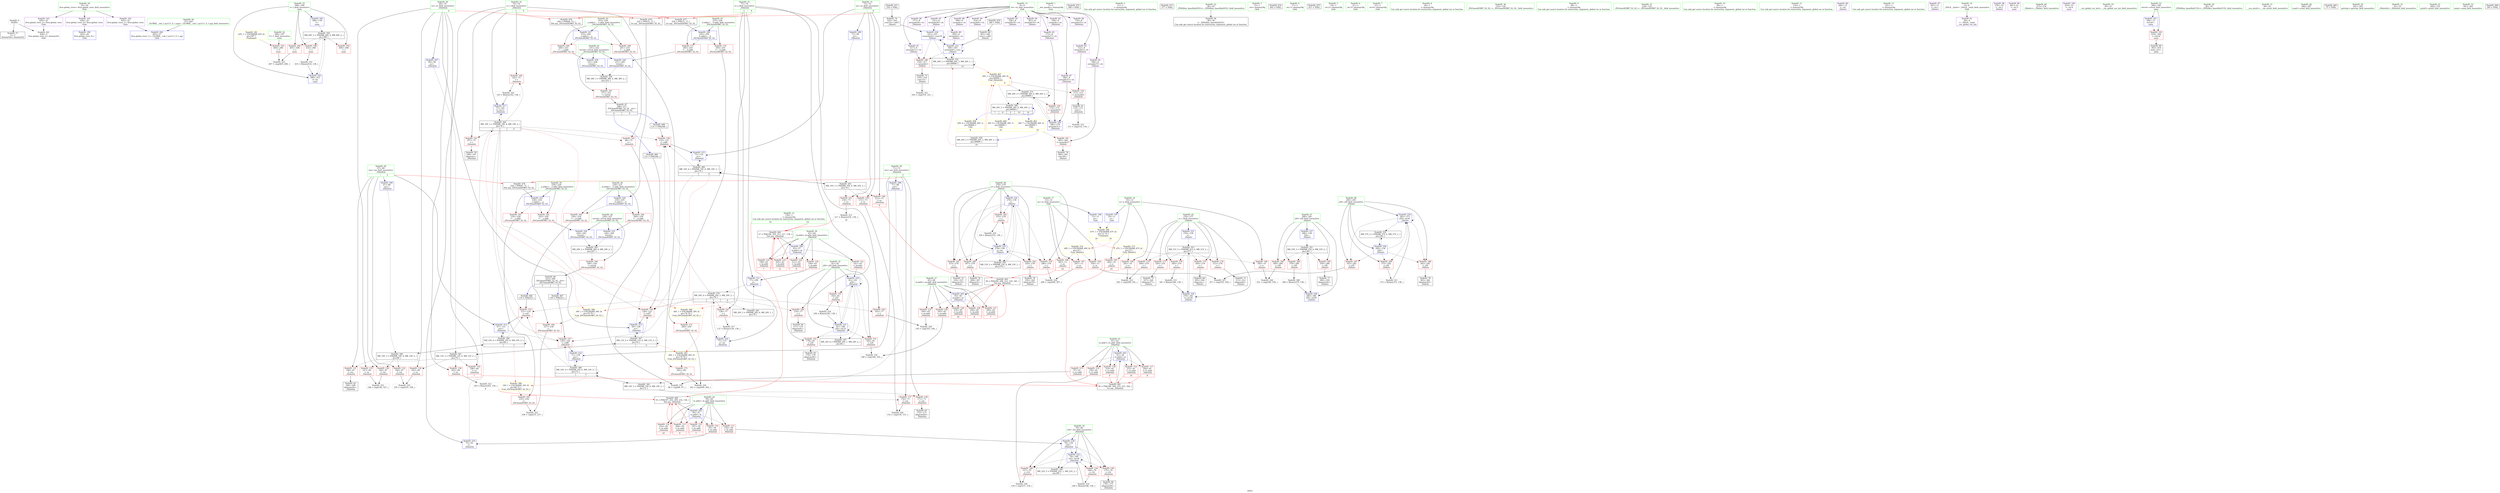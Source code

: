 digraph "SVFG" {
	label="SVFG";

	Node0x558d5b37d810 [shape=record,color=grey,label="{NodeID: 0\nNullPtr}"];
	Node0x558d5b37d810 -> Node0x558d5b3a46d0[style=solid];
	Node0x558d5b37d810 -> Node0x558d5b3a6ef0[style=solid];
	Node0x558d5b3a6880 [shape=record,color=red,label="{NodeID: 194\n405\<--398\n\<--i\nmain\n}"];
	Node0x558d5b3a6880 -> Node0x558d5b3b6420[style=solid];
	Node0x558d5b3a3b30 [shape=record,color=red,label="{NodeID: 111\n154\<--59\n\<--lx.addr\n_Z4doitiiii\n}"];
	Node0x558d5b3a3b30 -> Node0x558d5b3a7cf0[style=solid];
	Node0x558d5b3a1da0 [shape=record,color=green,label="{NodeID: 28\n67\<--68\nxm\<--xm_field_insensitive\n_Z4doitiiii\n|{|<s5>3}}"];
	Node0x558d5b3a1da0 -> Node0x558d5b3a9330[style=solid];
	Node0x558d5b3a1da0 -> Node0x558d5b3a9400[style=solid];
	Node0x558d5b3a1da0 -> Node0x558d5b3a94d0[style=solid];
	Node0x558d5b3a1da0 -> Node0x558d5b3a7330[style=solid];
	Node0x558d5b3a1da0 -> Node0x558d5b3a7810[style=solid];
	Node0x558d5b3a1da0:s5 -> Node0x558d5b3f0170[style=solid,color=red];
	Node0x558d5b3ef880 [shape=record,color=black,label="{NodeID: 471\n324 = PHI()\n}"];
	Node0x558d5b3ef880 -> Node0x558d5b3a5500[style=solid];
	Node0x558d5b3ac970 [shape=record,color=yellow,style=double,label="{NodeID: 388\n34V_1 = ENCHI(MR_34V_0)\npts\{68 72 \}\nFun[_ZSt3maxIiERKT_S2_S2_]}"];
	Node0x558d5b3ac970 -> Node0x558d5b3aafa0[style=dashed];
	Node0x558d5b3a8030 [shape=record,color=blue,label="{NodeID: 222\n79\<--189\ni16\<--inc36\n_Z4doitiiii\n}"];
	Node0x558d5b3a8030 -> Node0x558d5b3aa1d0[style=dashed];
	Node0x558d5b3a8030 -> Node0x558d5b3aa2a0[style=dashed];
	Node0x558d5b3a8030 -> Node0x558d5b3aa370[style=dashed];
	Node0x558d5b3a8030 -> Node0x558d5b3a8030[style=dashed];
	Node0x558d5b3a8030 -> Node0x558d5b3c6b20[style=dashed];
	Node0x558d5b3a9a80 [shape=record,color=red,label="{NodeID: 139\n151\<--73\n\<--ys\n_Z4doitiiii\n}"];
	Node0x558d5b3a9a80 -> Node0x558d5b3b65a0[style=solid];
	Node0x558d5b3a45d0 [shape=record,color=green,label="{NodeID: 56\n27\<--420\n_GLOBAL__sub_I_xyz111_0_1.cpp\<--_GLOBAL__sub_I_xyz111_0_1.cpp_field_insensitive\n}"];
	Node0x558d5b3a45d0 -> Node0x558d5b3a6df0[style=solid];
	Node0x558d5b3b7020 [shape=record,color=grey,label="{NodeID: 333\n115 = cmp(114, 116, )\n}"];
	Node0x558d5b3ab140 [shape=record,color=red,label="{NodeID: 167\n271\<--251\n\<--retval\n_ZSt3minIiERKT_S2_S2_\n}"];
	Node0x558d5b3ab140 -> Node0x558d5b3a4f50[style=solid];
	Node0x558d5b3a5d20 [shape=record,color=purple,label="{NodeID: 84\n170\<--8\narrayidx25\<--ch\n_Z4doitiiii\n}"];
	Node0x558d5b39a530 [shape=record,color=green,label="{NodeID: 1\n7\<--1\n__dso_handle\<--dummyObj\nGlob }"];
	Node0x558d5b3a6950 [shape=record,color=red,label="{NodeID: 195\n409\<--398\n\<--i\nmain\n}"];
	Node0x558d5b3a3c00 [shape=record,color=red,label="{NodeID: 112\n197\<--59\n\<--lx.addr\n_Z4doitiiii\n|{<s0>7}}"];
	Node0x558d5b3a3c00:s0 -> Node0x558d5b3f0470[style=solid,color=red];
	Node0x558d5b3a1e70 [shape=record,color=green,label="{NodeID: 29\n69\<--70\nxs\<--xs_field_insensitive\n_Z4doitiiii\n|{|<s6>4}}"];
	Node0x558d5b3a1e70 -> Node0x558d5b3a95a0[style=solid];
	Node0x558d5b3a1e70 -> Node0x558d5b3a9670[style=solid];
	Node0x558d5b3a1e70 -> Node0x558d5b3a9740[style=solid];
	Node0x558d5b3a1e70 -> Node0x558d5b3a9810[style=solid];
	Node0x558d5b3a1e70 -> Node0x558d5b3a7400[style=solid];
	Node0x558d5b3a1e70 -> Node0x558d5b3a78e0[style=solid];
	Node0x558d5b3a1e70:s6 -> Node0x558d5b3efcf0[style=solid,color=red];
	Node0x558d5b3ef950 [shape=record,color=black,label="{NodeID: 472\n368 = PHI()\n}"];
	Node0x558d5b3aca50 [shape=record,color=yellow,style=double,label="{NodeID: 389\n36V_1 = ENCHI(MR_36V_0)\npts\{76 78 \}\nFun[_ZSt3maxIiERKT_S2_S2_]}"];
	Node0x558d5b3aca50 -> Node0x558d5b3ab070[style=dashed];
	Node0x558d5b3a8100 [shape=record,color=blue,label="{NodeID: 223\n228\<--224\n__a.addr\<--__a\n_ZSt3maxIiERKT_S2_S2_\n}"];
	Node0x558d5b3a8100 -> Node0x558d5b3aac60[style=dashed];
	Node0x558d5b3a8100 -> Node0x558d5b3aad30[style=dashed];
	Node0x558d5b3a9b50 [shape=record,color=red,label="{NodeID: 140\n212\<--73\n\<--ys\n_Z4doitiiii\n|{<s0>9}}"];
	Node0x558d5b3a9b50:s0 -> Node0x558d5b3f0ce0[style=solid,color=red];
	Node0x558d5b3a46d0 [shape=record,color=black,label="{NodeID: 57\n2\<--3\ndummyVal\<--dummyVal\n}"];
	Node0x558d5b3b71a0 [shape=record,color=grey,label="{NodeID: 334\n166 = cmp(164, 165, )\n}"];
	Node0x558d5b3ab210 [shape=record,color=red,label="{NodeID: 168\n261\<--253\n\<--__a.addr\n_ZSt3minIiERKT_S2_S2_\n}"];
	Node0x558d5b3ab210 -> Node0x558d5b3ab620[style=solid];
	Node0x558d5b3a5df0 [shape=record,color=purple,label="{NodeID: 85\n173\<--8\narrayidx27\<--ch\n_Z4doitiiii\n}"];
	Node0x558d5b3a5df0 -> Node0x558d5b3aaac0[style=solid];
	Node0x558d5b39a680 [shape=record,color=green,label="{NodeID: 2\n11\<--1\n\<--dummyObj\nCan only get source location for instruction, argument, global var or function.}"];
	Node0x558d5b3a6a20 [shape=record,color=red,label="{NodeID: 196\n414\<--398\n\<--i\nmain\n}"];
	Node0x558d5b3a6a20 -> Node0x558d5b3b4da0[style=solid];
	Node0x558d5b3a3cd0 [shape=record,color=red,label="{NodeID: 113\n209\<--59\n\<--lx.addr\n_Z4doitiiii\n|{<s0>9}}"];
	Node0x558d5b3a3cd0:s0 -> Node0x558d5b3f0470[style=solid,color=red];
	Node0x558d5b3a1f40 [shape=record,color=green,label="{NodeID: 30\n71\<--72\nym\<--ym_field_insensitive\n_Z4doitiiii\n|{|<s4>5}}"];
	Node0x558d5b3a1f40 -> Node0x558d5b3a98e0[style=solid];
	Node0x558d5b3a1f40 -> Node0x558d5b3a99b0[style=solid];
	Node0x558d5b3a1f40 -> Node0x558d5b3a74d0[style=solid];
	Node0x558d5b3a1f40 -> Node0x558d5b3a79b0[style=solid];
	Node0x558d5b3a1f40:s4 -> Node0x558d5b3f0170[style=solid,color=red];
	Node0x558d5b3efa20 [shape=record,color=black,label="{NodeID: 473\n377 = PHI()\n}"];
	Node0x558d5b3a81d0 [shape=record,color=blue,label="{NodeID: 224\n230\<--225\n__b.addr\<--__b\n_ZSt3maxIiERKT_S2_S2_\n}"];
	Node0x558d5b3a81d0 -> Node0x558d5b3aae00[style=dashed];
	Node0x558d5b3a81d0 -> Node0x558d5b3aaed0[style=dashed];
	Node0x558d5b3a9c20 [shape=record,color=red,label="{NodeID: 141\n216\<--73\n\<--ys\n_Z4doitiiii\n}"];
	Node0x558d5b3a9c20 -> Node0x558d5b3b5220[style=solid];
	Node0x558d5b3a47d0 [shape=record,color=black,label="{NodeID: 58\n38\<--39\n\<--_ZNSt8ios_base4InitD1Ev\nCan only get source location for instruction, argument, global var or function.}"];
	Node0x558d5b3b7320 [shape=record,color=grey,label="{NodeID: 335\n195 = cmp(193, 194, )\n}"];
	Node0x558d5b3ab2e0 [shape=record,color=red,label="{NodeID: 169\n268\<--253\n\<--__a.addr\n_ZSt3minIiERKT_S2_S2_\n}"];
	Node0x558d5b3ab2e0 -> Node0x558d5b3b05b0[style=solid];
	Node0x558d5b3a5ec0 [shape=record,color=purple,label="{NodeID: 86\n177\<--8\narrayidx29\<--ch\n_Z4doitiiii\n}"];
	Node0x558d5b39a710 [shape=record,color=green,label="{NodeID: 3\n15\<--1\n.str\<--dummyObj\nGlob }"];
	Node0x558d5b3a6af0 [shape=record,color=blue,label="{NodeID: 197\n10\<--11\nn\<--\nGlob }"];
	Node0x558d5b3a6af0 -> Node0x558d5b3c56d0[style=dashed];
	Node0x558d5b3a3da0 [shape=record,color=red,label="{NodeID: 114\n214\<--59\n\<--lx.addr\n_Z4doitiiii\n|{<s0>10}}"];
	Node0x558d5b3a3da0:s0 -> Node0x558d5b3f0470[style=solid,color=red];
	Node0x558d5b3a2010 [shape=record,color=green,label="{NodeID: 31\n73\<--74\nys\<--ys_field_insensitive\n_Z4doitiiii\n|{|<s5>6}}"];
	Node0x558d5b3a2010 -> Node0x558d5b3a9a80[style=solid];
	Node0x558d5b3a2010 -> Node0x558d5b3a9b50[style=solid];
	Node0x558d5b3a2010 -> Node0x558d5b3a9c20[style=solid];
	Node0x558d5b3a2010 -> Node0x558d5b3a75a0[style=solid];
	Node0x558d5b3a2010 -> Node0x558d5b3a7a80[style=solid];
	Node0x558d5b3a2010:s5 -> Node0x558d5b3efcf0[style=solid,color=red];
	Node0x558d5b3efaf0 [shape=record,color=black,label="{NodeID: 474\n402 = PHI()\n}"];
	Node0x558d5b3c5430 [shape=record,color=yellow,style=double,label="{NodeID: 391\n62V_1 = ENCHI(MR_62V_0)\npts\{397 \}\nFun[main]}"];
	Node0x558d5b3c5430 -> Node0x558d5b3a67b0[style=dashed];
	Node0x558d5b3a82a0 [shape=record,color=blue,label="{NodeID: 225\n226\<--240\nretval\<--\n_ZSt3maxIiERKT_S2_S2_\n}"];
	Node0x558d5b3a82a0 -> Node0x558d5b3cca20[style=dashed];
	Node0x558d5b3a9cf0 [shape=record,color=red,label="{NodeID: 142\n96\<--75\n\<--i\n_Z4doitiiii\n}"];
	Node0x558d5b3a9cf0 -> Node0x558d5b3b6d20[style=solid];
	Node0x558d5b3a48d0 [shape=record,color=black,label="{NodeID: 59\n108\<--107\nidxprom\<--\n_Z4doitiiii\n}"];
	Node0x558d5b3c3520 [shape=record,color=black,label="{NodeID: 336\nMR_38V_3 = PHI(MR_38V_4, MR_38V_2, )\npts\{252 \}\n}"];
	Node0x558d5b3c3520 -> Node0x558d5b3ab140[style=dashed];
	Node0x558d5b3ab3b0 [shape=record,color=red,label="{NodeID: 170\n259\<--255\n\<--__b.addr\n_ZSt3minIiERKT_S2_S2_\n}"];
	Node0x558d5b3ab3b0 -> Node0x558d5b3ab550[style=solid];
	Node0x558d5b3a5f90 [shape=record,color=purple,label="{NodeID: 87\n180\<--8\narrayidx31\<--ch\n_Z4doitiiii\n}"];
	Node0x558d5b3a5f90 -> Node0x558d5b3a7e90[style=solid];
	Node0x558d5b39a7a0 [shape=record,color=green,label="{NodeID: 4\n17\<--1\n.str.1\<--dummyObj\nGlob }"];
	Node0x558d5b3a6bf0 [shape=record,color=blue,label="{NodeID: 198\n13\<--11\nm\<--\nGlob }"];
	Node0x558d5b3a6bf0 -> Node0x558d5b3c56d0[style=dashed];
	Node0x558d5b3a8700 [shape=record,color=red,label="{NodeID: 115\n97\<--61\n\<--rx.addr\n_Z4doitiiii\n}"];
	Node0x558d5b3a8700 -> Node0x558d5b3b6d20[style=solid];
	Node0x558d5b3a20e0 [shape=record,color=green,label="{NodeID: 32\n75\<--76\ni\<--i_field_insensitive\n_Z4doitiiii\n|{|<s5>3|<s6>4}}"];
	Node0x558d5b3a20e0 -> Node0x558d5b3a9cf0[style=solid];
	Node0x558d5b3a20e0 -> Node0x558d5b3a9dc0[style=solid];
	Node0x558d5b3a20e0 -> Node0x558d5b3a9e90[style=solid];
	Node0x558d5b3a20e0 -> Node0x558d5b3a7670[style=solid];
	Node0x558d5b3a20e0 -> Node0x558d5b3a7c20[style=solid];
	Node0x558d5b3a20e0:s5 -> Node0x558d5b3f02f0[style=solid,color=red];
	Node0x558d5b3a20e0:s6 -> Node0x558d5b3efff0[style=solid,color=red];
	Node0x558d5b3efbf0 [shape=record,color=black,label="{NodeID: 475\n411 = PHI()\n}"];
	Node0x558d5b3b4c20 [shape=record,color=grey,label="{NodeID: 309\n380 = Binary(379, 138, )\n}"];
	Node0x558d5b3b4c20 -> Node0x558d5b3b0d90[style=solid];
	Node0x558d5b3a8370 [shape=record,color=blue,label="{NodeID: 226\n226\<--243\nretval\<--\n_ZSt3maxIiERKT_S2_S2_\n}"];
	Node0x558d5b3a8370 -> Node0x558d5b3cca20[style=dashed];
	Node0x558d5b3a9dc0 [shape=record,color=red,label="{NodeID: 143\n107\<--75\n\<--i\n_Z4doitiiii\n}"];
	Node0x558d5b3a9dc0 -> Node0x558d5b3a48d0[style=solid];
	Node0x558d5b3a49a0 [shape=record,color=black,label="{NodeID: 60\n111\<--110\nidxprom4\<--\n_Z4doitiiii\n}"];
	Node0x558d5b3ab480 [shape=record,color=red,label="{NodeID: 171\n265\<--255\n\<--__b.addr\n_ZSt3minIiERKT_S2_S2_\n}"];
	Node0x558d5b3ab480 -> Node0x558d5b3a85e0[style=solid];
	Node0x558d5b3a6060 [shape=record,color=purple,label="{NodeID: 88\n306\<--8\narrayidx\<--ch\n_Z4doitv\n}"];
	Node0x558d5b3a0b50 [shape=record,color=green,label="{NodeID: 5\n19\<--1\n.str.2\<--dummyObj\nGlob }"];
	Node0x558d5b3cca20 [shape=record,color=black,label="{NodeID: 365\nMR_28V_3 = PHI(MR_28V_4, MR_28V_2, )\npts\{227 \}\n}"];
	Node0x558d5b3cca20 -> Node0x558d5b3aab90[style=dashed];
	Node0x558d5b3a6cf0 [shape=record,color=blue,label="{NodeID: 199\n424\<--26\nllvm.global_ctors_0\<--\nGlob }"];
	Node0x558d5b3a87d0 [shape=record,color=red,label="{NodeID: 116\n158\<--61\n\<--rx.addr\n_Z4doitiiii\n}"];
	Node0x558d5b3a87d0 -> Node0x558d5b3b6ba0[style=solid];
	Node0x558d5b3a21b0 [shape=record,color=green,label="{NodeID: 33\n77\<--78\nj\<--j_field_insensitive\n_Z4doitiiii\n|{|<s5>5|<s6>6}}"];
	Node0x558d5b3a21b0 -> Node0x558d5b3a9f60[style=solid];
	Node0x558d5b3a21b0 -> Node0x558d5b3aa030[style=solid];
	Node0x558d5b3a21b0 -> Node0x558d5b3aa100[style=solid];
	Node0x558d5b3a21b0 -> Node0x558d5b3a7740[style=solid];
	Node0x558d5b3a21b0 -> Node0x558d5b3a7b50[style=solid];
	Node0x558d5b3a21b0:s5 -> Node0x558d5b3f02f0[style=solid,color=red];
	Node0x558d5b3a21b0:s6 -> Node0x558d5b3efff0[style=solid,color=red];
	Node0x558d5b3efcf0 [shape=record,color=black,label="{NodeID: 476\n249 = PHI(69, 73, )\n0th arg _ZSt3minIiERKT_S2_S2_ }"];
	Node0x558d5b3efcf0 -> Node0x558d5b3a8440[style=solid];
	Node0x558d5b3b4da0 [shape=record,color=grey,label="{NodeID: 310\n415 = Binary(414, 138, )\n}"];
	Node0x558d5b3b4da0 -> Node0x558d5b3b1000[style=solid];
	Node0x558d5b3a8440 [shape=record,color=blue,label="{NodeID: 227\n253\<--249\n__a.addr\<--__a\n_ZSt3minIiERKT_S2_S2_\n}"];
	Node0x558d5b3a8440 -> Node0x558d5b3ab210[style=dashed];
	Node0x558d5b3a8440 -> Node0x558d5b3ab2e0[style=dashed];
	Node0x558d5b3a9e90 [shape=record,color=red,label="{NodeID: 144\n142\<--75\n\<--i\n_Z4doitiiii\n}"];
	Node0x558d5b3a9e90 -> Node0x558d5b3b56a0[style=solid];
	Node0x558d5b3a4a70 [shape=record,color=black,label="{NodeID: 61\n114\<--113\nconv\<--\n_Z4doitiiii\n}"];
	Node0x558d5b3a4a70 -> Node0x558d5b3b7020[style=solid];
	Node0x558d5b3ab550 [shape=record,color=red,label="{NodeID: 172\n260\<--259\n\<--\n_ZSt3minIiERKT_S2_S2_\n}"];
	Node0x558d5b3ab550 -> Node0x558d5b3b5ca0[style=solid];
	Node0x558d5b3a6130 [shape=record,color=purple,label="{NodeID: 89\n309\<--8\narrayidx6\<--ch\n_Z4doitv\n}"];
	Node0x558d5b3a6130 -> Node0x558d5b3b07e0[style=solid];
	Node0x558d5b3a0be0 [shape=record,color=green,label="{NodeID: 6\n21\<--1\n.str.3\<--dummyObj\nGlob }"];
	Node0x558d5b3ccf20 [shape=record,color=black,label="{NodeID: 366\nMR_10V_4 = PHI(MR_10V_6, MR_10V_3, )\npts\{68 \}\n|{|<s4>3}}"];
	Node0x558d5b3ccf20 -> Node0x558d5b3aa780[style=dashed];
	Node0x558d5b3ccf20 -> Node0x558d5b3a7810[style=dashed];
	Node0x558d5b3ccf20 -> Node0x558d5b3c4920[style=dashed];
	Node0x558d5b3ccf20 -> Node0x558d5b3ccf20[style=dashed];
	Node0x558d5b3ccf20:s4 -> Node0x558d5b3ac970[style=dashed,color=red];
	Node0x558d5b3a6df0 [shape=record,color=blue,label="{NodeID: 200\n425\<--27\nllvm.global_ctors_1\<--_GLOBAL__sub_I_xyz111_0_1.cpp\nGlob }"];
	Node0x558d5b3a88a0 [shape=record,color=red,label="{NodeID: 117\n204\<--61\n\<--rx.addr\n_Z4doitiiii\n|{<s0>8}}"];
	Node0x558d5b3a88a0:s0 -> Node0x558d5b3f0860[style=solid,color=red];
	Node0x558d5b3a2280 [shape=record,color=green,label="{NodeID: 34\n79\<--80\ni16\<--i16_field_insensitive\n_Z4doitiiii\n}"];
	Node0x558d5b3a2280 -> Node0x558d5b3aa1d0[style=solid];
	Node0x558d5b3a2280 -> Node0x558d5b3aa2a0[style=solid];
	Node0x558d5b3a2280 -> Node0x558d5b3aa370[style=solid];
	Node0x558d5b3a2280 -> Node0x558d5b3a7cf0[style=solid];
	Node0x558d5b3a2280 -> Node0x558d5b3a8030[style=solid];
	Node0x558d5b3efff0 [shape=record,color=black,label="{NodeID: 477\n250 = PHI(75, 77, )\n1st arg _ZSt3minIiERKT_S2_S2_ }"];
	Node0x558d5b3efff0 -> Node0x558d5b3a8510[style=solid];
	Node0x558d5b3c56d0 [shape=record,color=yellow,style=double,label="{NodeID: 394\n67V_1 = ENCHI(MR_67V_0)\npts\{12 14 \}\nFun[main]|{<s0>19|<s1>19}}"];
	Node0x558d5b3c56d0:s0 -> Node0x558d5b3cf220[style=dashed,color=red];
	Node0x558d5b3c56d0:s1 -> Node0x558d5b3cfd40[style=dashed,color=red];
	Node0x558d5b3b4f20 [shape=record,color=grey,label="{NodeID: 311\n373 = Binary(372, 138, )\n}"];
	Node0x558d5b3b4f20 -> Node0x558d5b3b0cc0[style=solid];
	Node0x558d5b3a8510 [shape=record,color=blue,label="{NodeID: 228\n255\<--250\n__b.addr\<--__b\n_ZSt3minIiERKT_S2_S2_\n}"];
	Node0x558d5b3a8510 -> Node0x558d5b3ab3b0[style=dashed];
	Node0x558d5b3a8510 -> Node0x558d5b3ab480[style=dashed];
	Node0x558d5b3a9f60 [shape=record,color=red,label="{NodeID: 145\n103\<--77\n\<--j\n_Z4doitiiii\n}"];
	Node0x558d5b3a9f60 -> Node0x558d5b3b6a20[style=solid];
	Node0x558d5b3a4b40 [shape=record,color=black,label="{NodeID: 62\n169\<--168\nidxprom24\<--\n_Z4doitiiii\n}"];
	Node0x558d5b3ab620 [shape=record,color=red,label="{NodeID: 173\n262\<--261\n\<--\n_ZSt3minIiERKT_S2_S2_\n}"];
	Node0x558d5b3ab620 -> Node0x558d5b3b5ca0[style=solid];
	Node0x558d5b3a6200 [shape=record,color=purple,label="{NodeID: 90\n314\<--8\narrayidx9\<--ch\n_Z4doitv\n}"];
	Node0x558d5b3a0c70 [shape=record,color=green,label="{NodeID: 7\n23\<--1\n.str.4\<--dummyObj\nGlob }"];
	Node0x558d5b3cd420 [shape=record,color=black,label="{NodeID: 367\nMR_12V_4 = PHI(MR_12V_6, MR_12V_3, )\npts\{70 \}\n|{|<s4>4}}"];
	Node0x558d5b3cd420 -> Node0x558d5b3aa850[style=dashed];
	Node0x558d5b3cd420 -> Node0x558d5b3a78e0[style=dashed];
	Node0x558d5b3cd420 -> Node0x558d5b3c4e20[style=dashed];
	Node0x558d5b3cd420 -> Node0x558d5b3cd420[style=dashed];
	Node0x558d5b3cd420:s4 -> Node0x558d5b3d0550[style=dashed,color=red];
	Node0x558d5b3a6ef0 [shape=record,color=blue, style = dotted,label="{NodeID: 201\n426\<--3\nllvm.global_ctors_2\<--dummyVal\nGlob }"];
	Node0x558d5b3a8970 [shape=record,color=red,label="{NodeID: 118\n210\<--61\n\<--rx.addr\n_Z4doitiiii\n|{<s0>9}}"];
	Node0x558d5b3a8970:s0 -> Node0x558d5b3f0860[style=solid,color=red];
	Node0x558d5b3a2350 [shape=record,color=green,label="{NodeID: 35\n81\<--82\nj20\<--j20_field_insensitive\n_Z4doitiiii\n}"];
	Node0x558d5b3a2350 -> Node0x558d5b3aa440[style=solid];
	Node0x558d5b3a2350 -> Node0x558d5b3aa510[style=solid];
	Node0x558d5b3a2350 -> Node0x558d5b3aa5e0[style=solid];
	Node0x558d5b3a2350 -> Node0x558d5b3a7dc0[style=solid];
	Node0x558d5b3a2350 -> Node0x558d5b3a7f60[style=solid];
	Node0x558d5b3f0170 [shape=record,color=black,label="{NodeID: 478\n224 = PHI(67, 71, )\n0th arg _ZSt3maxIiERKT_S2_S2_ }"];
	Node0x558d5b3f0170 -> Node0x558d5b3a8100[style=solid];
	Node0x558d5b3b50a0 [shape=record,color=grey,label="{NodeID: 312\n203 = Binary(202, 138, )\n|{<s0>8}}"];
	Node0x558d5b3b50a0:s0 -> Node0x558d5b3f0470[style=solid,color=red];
	Node0x558d5b3a85e0 [shape=record,color=blue,label="{NodeID: 229\n251\<--265\nretval\<--\n_ZSt3minIiERKT_S2_S2_\n}"];
	Node0x558d5b3a85e0 -> Node0x558d5b3c3520[style=dashed];
	Node0x558d5b3aa030 [shape=record,color=red,label="{NodeID: 146\n110\<--77\n\<--j\n_Z4doitiiii\n}"];
	Node0x558d5b3aa030 -> Node0x558d5b3a49a0[style=solid];
	Node0x558d5b3a4c10 [shape=record,color=black,label="{NodeID: 63\n172\<--171\nidxprom26\<--\n_Z4doitiiii\n}"];
	Node0x558d5b3c4920 [shape=record,color=black,label="{NodeID: 340\nMR_10V_3 = PHI(MR_10V_4, MR_10V_2, )\npts\{68 \}\n}"];
	Node0x558d5b3c4920 -> Node0x558d5b3a9330[style=dashed];
	Node0x558d5b3c4920 -> Node0x558d5b3a9400[style=dashed];
	Node0x558d5b3c4920 -> Node0x558d5b3a94d0[style=dashed];
	Node0x558d5b3c4920 -> Node0x558d5b3ccf20[style=dashed];
	Node0x558d5b3ab6f0 [shape=record,color=red,label="{NodeID: 174\n290\<--276\n\<--i\n_Z4doitv\n}"];
	Node0x558d5b3ab6f0 -> Node0x558d5b3b6120[style=solid];
	Node0x558d5b3a62d0 [shape=record,color=purple,label="{NodeID: 91\n317\<--8\narrayidx11\<--ch\n_Z4doitv\n}"];
	Node0x558d5b3a62d0 -> Node0x558d5b3ac3f0[style=solid];
	Node0x558d5b3a0d00 [shape=record,color=green,label="{NodeID: 8\n26\<--1\n\<--dummyObj\nCan only get source location for instruction, argument, global var or function.}"];
	Node0x558d5b3cd920 [shape=record,color=black,label="{NodeID: 368\nMR_14V_4 = PHI(MR_14V_6, MR_14V_3, )\npts\{72 \}\n|{|<s5>5}}"];
	Node0x558d5b3cd920 -> Node0x558d5b3aa780[style=dashed];
	Node0x558d5b3cd920 -> Node0x558d5b3aa920[style=dashed];
	Node0x558d5b3cd920 -> Node0x558d5b3a79b0[style=dashed];
	Node0x558d5b3cd920 -> Node0x558d5b3c5b30[style=dashed];
	Node0x558d5b3cd920 -> Node0x558d5b3cd920[style=dashed];
	Node0x558d5b3cd920:s5 -> Node0x558d5b3ac970[style=dashed,color=red];
	Node0x558d5b3a6ff0 [shape=record,color=blue,label="{NodeID: 202\n59\<--55\nlx.addr\<--lx\n_Z4doitiiii\n}"];
	Node0x558d5b3a6ff0 -> Node0x558d5b3a3a60[style=dashed];
	Node0x558d5b3a6ff0 -> Node0x558d5b3a3b30[style=dashed];
	Node0x558d5b3a6ff0 -> Node0x558d5b3a3c00[style=dashed];
	Node0x558d5b3a6ff0 -> Node0x558d5b3a3cd0[style=dashed];
	Node0x558d5b3a6ff0 -> Node0x558d5b3a3da0[style=dashed];
	Node0x558d5b3a8a40 [shape=record,color=red,label="{NodeID: 119\n215\<--61\n\<--rx.addr\n_Z4doitiiii\n|{<s0>10}}"];
	Node0x558d5b3a8a40:s0 -> Node0x558d5b3f0860[style=solid,color=red];
	Node0x558d5b3a2420 [shape=record,color=green,label="{NodeID: 36\n119\<--120\n_ZSt3maxIiERKT_S2_S2_\<--_ZSt3maxIiERKT_S2_S2__field_insensitive\n}"];
	Node0x558d5b3f02f0 [shape=record,color=black,label="{NodeID: 479\n225 = PHI(75, 77, )\n1st arg _ZSt3maxIiERKT_S2_S2_ }"];
	Node0x558d5b3f02f0 -> Node0x558d5b3a81d0[style=solid];
	Node0x558d5b3b5220 [shape=record,color=grey,label="{NodeID: 313\n217 = Binary(216, 138, )\n|{<s0>10}}"];
	Node0x558d5b3b5220:s0 -> Node0x558d5b3f0aa0[style=solid,color=red];
	Node0x558d5b3b05b0 [shape=record,color=blue,label="{NodeID: 230\n251\<--268\nretval\<--\n_ZSt3minIiERKT_S2_S2_\n}"];
	Node0x558d5b3b05b0 -> Node0x558d5b3c3520[style=dashed];
	Node0x558d5b3aa100 [shape=record,color=red,label="{NodeID: 147\n136\<--77\n\<--j\n_Z4doitiiii\n}"];
	Node0x558d5b3aa100 -> Node0x558d5b3b5820[style=solid];
	Node0x558d5b3a4ce0 [shape=record,color=black,label="{NodeID: 64\n176\<--175\nidxprom28\<--\n_Z4doitiiii\n}"];
	Node0x558d5b3c4e20 [shape=record,color=black,label="{NodeID: 341\nMR_12V_3 = PHI(MR_12V_4, MR_12V_2, )\npts\{70 \}\n}"];
	Node0x558d5b3c4e20 -> Node0x558d5b3a95a0[style=dashed];
	Node0x558d5b3c4e20 -> Node0x558d5b3a9670[style=dashed];
	Node0x558d5b3c4e20 -> Node0x558d5b3a9740[style=dashed];
	Node0x558d5b3c4e20 -> Node0x558d5b3a9810[style=dashed];
	Node0x558d5b3c4e20 -> Node0x558d5b3cd420[style=dashed];
	Node0x558d5b3ab7c0 [shape=record,color=red,label="{NodeID: 175\n304\<--276\n\<--i\n_Z4doitv\n}"];
	Node0x558d5b3ab7c0 -> Node0x558d5b3a50f0[style=solid];
	Node0x558d5b3a63a0 [shape=record,color=purple,label="{NodeID: 92\n328\<--8\narrayidx18\<--ch\n_Z4doitv\n}"];
	Node0x558d5b3a0d90 [shape=record,color=green,label="{NodeID: 9\n88\<--1\n\<--dummyObj\nCan only get source location for instruction, argument, global var or function.}"];
	Node0x558d5b3cde20 [shape=record,color=black,label="{NodeID: 369\nMR_16V_4 = PHI(MR_16V_6, MR_16V_3, )\npts\{74 \}\n|{|<s5>6}}"];
	Node0x558d5b3cde20 -> Node0x558d5b3aa850[style=dashed];
	Node0x558d5b3cde20 -> Node0x558d5b3aa9f0[style=dashed];
	Node0x558d5b3cde20 -> Node0x558d5b3a7a80[style=dashed];
	Node0x558d5b3cde20 -> Node0x558d5b3c5c20[style=dashed];
	Node0x558d5b3cde20 -> Node0x558d5b3cde20[style=dashed];
	Node0x558d5b3cde20:s5 -> Node0x558d5b3d0550[style=dashed,color=red];
	Node0x558d5b3a70c0 [shape=record,color=blue,label="{NodeID: 203\n61\<--56\nrx.addr\<--rx\n_Z4doitiiii\n}"];
	Node0x558d5b3a70c0 -> Node0x558d5b3a8700[style=dashed];
	Node0x558d5b3a70c0 -> Node0x558d5b3a87d0[style=dashed];
	Node0x558d5b3a70c0 -> Node0x558d5b3a88a0[style=dashed];
	Node0x558d5b3a70c0 -> Node0x558d5b3a8970[style=dashed];
	Node0x558d5b3a70c0 -> Node0x558d5b3a8a40[style=dashed];
	Node0x558d5b3a8b10 [shape=record,color=red,label="{NodeID: 120\n100\<--63\n\<--ly.addr\n_Z4doitiiii\n}"];
	Node0x558d5b3a8b10 -> Node0x558d5b3a7740[style=solid];
	Node0x558d5b3a2520 [shape=record,color=green,label="{NodeID: 37\n124\<--125\n_ZSt3minIiERKT_S2_S2_\<--_ZSt3minIiERKT_S2_S2__field_insensitive\n}"];
	Node0x558d5b3f0470 [shape=record,color=black,label="{NodeID: 480\n55 = PHI(197, 203, 209, 214, 138, )\n0th arg _Z4doitiiii }"];
	Node0x558d5b3f0470 -> Node0x558d5b3a6ff0[style=solid];
	Node0x558d5b3b53a0 [shape=record,color=grey,label="{NodeID: 314\n189 = Binary(188, 138, )\n}"];
	Node0x558d5b3b53a0 -> Node0x558d5b3a8030[style=solid];
	Node0x558d5b3b0640 [shape=record,color=blue,label="{NodeID: 231\n276\<--138\ni\<--\n_Z4doitv\n}"];
	Node0x558d5b3b0640 -> Node0x558d5b3c8e20[style=dashed];
	Node0x558d5b3aa1d0 [shape=record,color=red,label="{NodeID: 148\n157\<--79\n\<--i16\n_Z4doitiiii\n}"];
	Node0x558d5b3aa1d0 -> Node0x558d5b3b6ba0[style=solid];
	Node0x558d5b3a4db0 [shape=record,color=black,label="{NodeID: 65\n179\<--178\nidxprom30\<--\n_Z4doitiiii\n}"];
	Node0x558d5b3c5b30 [shape=record,color=black,label="{NodeID: 342\nMR_14V_3 = PHI(MR_14V_4, MR_14V_2, )\npts\{72 \}\n}"];
	Node0x558d5b3c5b30 -> Node0x558d5b3a98e0[style=dashed];
	Node0x558d5b3c5b30 -> Node0x558d5b3a99b0[style=dashed];
	Node0x558d5b3c5b30 -> Node0x558d5b3cd920[style=dashed];
	Node0x558d5b3ab890 [shape=record,color=red,label="{NodeID: 176\n312\<--276\n\<--i\n_Z4doitv\n}"];
	Node0x558d5b3ab890 -> Node0x558d5b3a5290[style=solid];
	Node0x558d5b3a6470 [shape=record,color=purple,label="{NodeID: 93\n331\<--8\narrayidx20\<--ch\n_Z4doitv\n}"];
	Node0x558d5b3a6470 -> Node0x558d5b3b08b0[style=solid];
	Node0x558d5b3a0e20 [shape=record,color=green,label="{NodeID: 10\n90\<--1\n\<--dummyObj\nCan only get source location for instruction, argument, global var or function.}"];
	Node0x558d5b3ce320 [shape=record,color=black,label="{NodeID: 370\nMR_20V_4 = PHI(MR_20V_5, MR_20V_3, )\npts\{78 \}\n|{|<s9>5|<s10>6}}"];
	Node0x558d5b3ce320 -> Node0x558d5b3a9f60[style=dashed];
	Node0x558d5b3ce320 -> Node0x558d5b3aa030[style=dashed];
	Node0x558d5b3ce320 -> Node0x558d5b3aa100[style=dashed];
	Node0x558d5b3ce320 -> Node0x558d5b3aa780[style=dashed];
	Node0x558d5b3ce320 -> Node0x558d5b3aa850[style=dashed];
	Node0x558d5b3ce320 -> Node0x558d5b3aa920[style=dashed];
	Node0x558d5b3ce320 -> Node0x558d5b3aa9f0[style=dashed];
	Node0x558d5b3ce320 -> Node0x558d5b3a7b50[style=dashed];
	Node0x558d5b3ce320 -> Node0x558d5b3c6620[style=dashed];
	Node0x558d5b3ce320:s9 -> Node0x558d5b3aca50[style=dashed,color=red];
	Node0x558d5b3ce320:s10 -> Node0x558d5b3ac590[style=dashed,color=red];
	Node0x558d5b3a7190 [shape=record,color=blue,label="{NodeID: 204\n63\<--57\nly.addr\<--ly\n_Z4doitiiii\n}"];
	Node0x558d5b3a7190 -> Node0x558d5b3a8b10[style=dashed];
	Node0x558d5b3a7190 -> Node0x558d5b3a8be0[style=dashed];
	Node0x558d5b3a7190 -> Node0x558d5b3a8cb0[style=dashed];
	Node0x558d5b3a7190 -> Node0x558d5b3a8d80[style=dashed];
	Node0x558d5b3a7190 -> Node0x558d5b3a8e50[style=dashed];
	Node0x558d5b3a8be0 [shape=record,color=red,label="{NodeID: 121\n161\<--63\n\<--ly.addr\n_Z4doitiiii\n}"];
	Node0x558d5b3a8be0 -> Node0x558d5b3a7dc0[style=solid];
	Node0x558d5b3a2620 [shape=record,color=green,label="{NodeID: 38\n226\<--227\nretval\<--retval_field_insensitive\n_ZSt3maxIiERKT_S2_S2_\n}"];
	Node0x558d5b3a2620 -> Node0x558d5b3aab90[style=solid];
	Node0x558d5b3a2620 -> Node0x558d5b3a82a0[style=solid];
	Node0x558d5b3a2620 -> Node0x558d5b3a8370[style=solid];
	Node0x558d5b3f0860 [shape=record,color=black,label="{NodeID: 481\n56 = PHI(198, 204, 210, 215, 344, )\n1st arg _Z4doitiiii }"];
	Node0x558d5b3f0860 -> Node0x558d5b3a70c0[style=solid];
	Node0x558d5b3b5520 [shape=record,color=grey,label="{NodeID: 315\n341 = Binary(340, 138, )\n}"];
	Node0x558d5b3b5520 -> Node0x558d5b3b0a50[style=solid];
	Node0x558d5b3b0710 [shape=record,color=blue,label="{NodeID: 232\n278\<--138\nj\<--\n_Z4doitv\n}"];
	Node0x558d5b3b0710 -> Node0x558d5b3abb00[style=dashed];
	Node0x558d5b3b0710 -> Node0x558d5b3abbd0[style=dashed];
	Node0x558d5b3b0710 -> Node0x558d5b3abca0[style=dashed];
	Node0x558d5b3b0710 -> Node0x558d5b3abd70[style=dashed];
	Node0x558d5b3b0710 -> Node0x558d5b3abe40[style=dashed];
	Node0x558d5b3b0710 -> Node0x558d5b3b0980[style=dashed];
	Node0x558d5b3b0710 -> Node0x558d5b3c9320[style=dashed];
	Node0x558d5b3aa2a0 [shape=record,color=red,label="{NodeID: 149\n175\<--79\n\<--i16\n_Z4doitiiii\n}"];
	Node0x558d5b3aa2a0 -> Node0x558d5b3a4ce0[style=solid];
	Node0x558d5b3a4e80 [shape=record,color=black,label="{NodeID: 66\n223\<--246\n_ZSt3maxIiERKT_S2_S2__ret\<--\n_ZSt3maxIiERKT_S2_S2_\n|{<s0>3|<s1>5}}"];
	Node0x558d5b3a4e80:s0 -> Node0x558d5b3eeee0[style=solid,color=blue];
	Node0x558d5b3a4e80:s1 -> Node0x558d5b3ef460[style=solid,color=blue];
	Node0x558d5b3c5c20 [shape=record,color=black,label="{NodeID: 343\nMR_16V_3 = PHI(MR_16V_4, MR_16V_2, )\npts\{74 \}\n}"];
	Node0x558d5b3c5c20 -> Node0x558d5b3a9a80[style=dashed];
	Node0x558d5b3c5c20 -> Node0x558d5b3a9b50[style=dashed];
	Node0x558d5b3c5c20 -> Node0x558d5b3a9c20[style=dashed];
	Node0x558d5b3c5c20 -> Node0x558d5b3cde20[style=dashed];
	Node0x558d5b3ab960 [shape=record,color=red,label="{NodeID: 177\n326\<--276\n\<--i\n_Z4doitv\n}"];
	Node0x558d5b3ab960 -> Node0x558d5b3a55d0[style=solid];
	Node0x558d5b3a6540 [shape=record,color=purple,label="{NodeID: 94\n361\<--8\narrayidx35\<--ch\n_Z4doitv\n}"];
	Node0x558d5b3a0eb0 [shape=record,color=green,label="{NodeID: 11\n116\<--1\n\<--dummyObj\nCan only get source location for instruction, argument, global var or function.}"];
	Node0x558d5b3a7260 [shape=record,color=blue,label="{NodeID: 205\n65\<--58\nry.addr\<--ry\n_Z4doitiiii\n}"];
	Node0x558d5b3a7260 -> Node0x558d5b3a8f20[style=dashed];
	Node0x558d5b3a7260 -> Node0x558d5b3a8ff0[style=dashed];
	Node0x558d5b3a7260 -> Node0x558d5b3a90c0[style=dashed];
	Node0x558d5b3a7260 -> Node0x558d5b3a9190[style=dashed];
	Node0x558d5b3a7260 -> Node0x558d5b3a9260[style=dashed];
	Node0x558d5b3a8cb0 [shape=record,color=red,label="{NodeID: 122\n199\<--63\n\<--ly.addr\n_Z4doitiiii\n|{<s0>7}}"];
	Node0x558d5b3a8cb0:s0 -> Node0x558d5b3f0aa0[style=solid,color=red];
	Node0x558d5b3a26f0 [shape=record,color=green,label="{NodeID: 39\n228\<--229\n__a.addr\<--__a.addr_field_insensitive\n_ZSt3maxIiERKT_S2_S2_\n}"];
	Node0x558d5b3a26f0 -> Node0x558d5b3aac60[style=solid];
	Node0x558d5b3a26f0 -> Node0x558d5b3aad30[style=solid];
	Node0x558d5b3a26f0 -> Node0x558d5b3a8100[style=solid];
	Node0x558d5b3f0aa0 [shape=record,color=black,label="{NodeID: 482\n57 = PHI(199, 205, 211, 217, 138, )\n2nd arg _Z4doitiiii }"];
	Node0x558d5b3f0aa0 -> Node0x558d5b3a7190[style=solid];
	Node0x558d5b3b56a0 [shape=record,color=grey,label="{NodeID: 316\n143 = Binary(142, 138, )\n}"];
	Node0x558d5b3b56a0 -> Node0x558d5b3a7c20[style=solid];
	Node0x558d5b3b07e0 [shape=record,color=blue,label="{NodeID: 233\n309\<--303\narrayidx6\<--conv\n_Z4doitv\n}"];
	Node0x558d5b3b07e0 -> Node0x558d5b3ac3f0[style=dashed];
	Node0x558d5b3b07e0 -> Node0x558d5b3b07e0[style=dashed];
	Node0x558d5b3b07e0 -> Node0x558d5b3b08b0[style=dashed];
	Node0x558d5b3b07e0 -> Node0x558d5b3c9820[style=dashed];
	Node0x558d5b3aa370 [shape=record,color=red,label="{NodeID: 150\n188\<--79\n\<--i16\n_Z4doitiiii\n}"];
	Node0x558d5b3aa370 -> Node0x558d5b3b53a0[style=solid];
	Node0x558d5b3a4f50 [shape=record,color=black,label="{NodeID: 67\n248\<--271\n_ZSt3minIiERKT_S2_S2__ret\<--\n_ZSt3minIiERKT_S2_S2_\n|{<s0>4|<s1>6}}"];
	Node0x558d5b3a4f50:s0 -> Node0x558d5b3ef330[style=solid,color=blue];
	Node0x558d5b3a4f50:s1 -> Node0x558d5b3ef5a0[style=solid,color=blue];
	Node0x558d5b3c6120 [shape=record,color=black,label="{NodeID: 344\nMR_18V_3 = PHI(MR_18V_4, MR_18V_2, )\npts\{76 \}\n|{|<s8>3|<s9>4}}"];
	Node0x558d5b3c6120 -> Node0x558d5b3a9cf0[style=dashed];
	Node0x558d5b3c6120 -> Node0x558d5b3a9dc0[style=dashed];
	Node0x558d5b3c6120 -> Node0x558d5b3a9e90[style=dashed];
	Node0x558d5b3c6120 -> Node0x558d5b3aa780[style=dashed];
	Node0x558d5b3c6120 -> Node0x558d5b3aa850[style=dashed];
	Node0x558d5b3c6120 -> Node0x558d5b3aa920[style=dashed];
	Node0x558d5b3c6120 -> Node0x558d5b3aa9f0[style=dashed];
	Node0x558d5b3c6120 -> Node0x558d5b3a7c20[style=dashed];
	Node0x558d5b3c6120:s8 -> Node0x558d5b3aca50[style=dashed,color=red];
	Node0x558d5b3c6120:s9 -> Node0x558d5b3ac590[style=dashed,color=red];
	Node0x558d5b3aba30 [shape=record,color=red,label="{NodeID: 178\n340\<--276\n\<--i\n_Z4doitv\n}"];
	Node0x558d5b3aba30 -> Node0x558d5b3b5520[style=solid];
	Node0x558d5b3a6610 [shape=record,color=purple,label="{NodeID: 95\n364\<--8\narrayidx37\<--ch\n_Z4doitv\n}"];
	Node0x558d5b3a6610 -> Node0x558d5b3ac4c0[style=solid];
	Node0x558d5b3a0f40 [shape=record,color=green,label="{NodeID: 12\n138\<--1\n\<--dummyObj\nCan only get source location for instruction, argument, global var or function.|{<s0>14|<s1>14}}"];
	Node0x558d5b3a0f40:s0 -> Node0x558d5b3f0470[style=solid,color=red];
	Node0x558d5b3a0f40:s1 -> Node0x558d5b3f0aa0[style=solid,color=red];
	Node0x558d5b3ced20 [shape=record,color=black,label="{NodeID: 372\nMR_26V_3 = PHI(MR_26V_4, MR_26V_2, )\npts\{90000 \}\n}"];
	Node0x558d5b3ced20 -> Node0x558d5b3aaac0[style=dashed];
	Node0x558d5b3ced20 -> Node0x558d5b3a7e90[style=dashed];
	Node0x558d5b3ced20 -> Node0x558d5b3c7520[style=dashed];
	Node0x558d5b3ced20 -> Node0x558d5b3ced20[style=dashed];
	Node0x558d5b3a7330 [shape=record,color=blue,label="{NodeID: 206\n67\<--88\nxm\<--\n_Z4doitiiii\n}"];
	Node0x558d5b3a7330 -> Node0x558d5b3c4920[style=dashed];
	Node0x558d5b3a8d80 [shape=record,color=red,label="{NodeID: 123\n205\<--63\n\<--ly.addr\n_Z4doitiiii\n|{<s0>8}}"];
	Node0x558d5b3a8d80:s0 -> Node0x558d5b3f0aa0[style=solid,color=red];
	Node0x558d5b3a27c0 [shape=record,color=green,label="{NodeID: 40\n230\<--231\n__b.addr\<--__b.addr_field_insensitive\n_ZSt3maxIiERKT_S2_S2_\n}"];
	Node0x558d5b3a27c0 -> Node0x558d5b3aae00[style=solid];
	Node0x558d5b3a27c0 -> Node0x558d5b3aaed0[style=solid];
	Node0x558d5b3a27c0 -> Node0x558d5b3a81d0[style=solid];
	Node0x558d5b3f0ce0 [shape=record,color=black,label="{NodeID: 483\n58 = PHI(200, 206, 212, 218, 345, )\n3rd arg _Z4doitiiii }"];
	Node0x558d5b3f0ce0 -> Node0x558d5b3a7260[style=solid];
	Node0x558d5b3b5820 [shape=record,color=grey,label="{NodeID: 317\n137 = Binary(136, 138, )\n}"];
	Node0x558d5b3b5820 -> Node0x558d5b3a7b50[style=solid];
	Node0x558d5b3b08b0 [shape=record,color=blue,label="{NodeID: 234\n331\<--325\narrayidx20\<--conv16\n_Z4doitv\n}"];
	Node0x558d5b3b08b0 -> Node0x558d5b3ac3f0[style=dashed];
	Node0x558d5b3b08b0 -> Node0x558d5b3b07e0[style=dashed];
	Node0x558d5b3b08b0 -> Node0x558d5b3b08b0[style=dashed];
	Node0x558d5b3b08b0 -> Node0x558d5b3c9820[style=dashed];
	Node0x558d5b3aa440 [shape=record,color=red,label="{NodeID: 151\n164\<--81\n\<--j20\n_Z4doitiiii\n}"];
	Node0x558d5b3aa440 -> Node0x558d5b3b71a0[style=solid];
	Node0x558d5b3a5020 [shape=record,color=black,label="{NodeID: 68\n303\<--300\nconv\<--call4\n_Z4doitv\n}"];
	Node0x558d5b3a5020 -> Node0x558d5b3b07e0[style=solid];
	Node0x558d5b3c6620 [shape=record,color=black,label="{NodeID: 345\nMR_20V_2 = PHI(MR_20V_4, MR_20V_1, )\npts\{78 \}\n}"];
	Node0x558d5b3c6620 -> Node0x558d5b3a7740[style=dashed];
	Node0x558d5b3abb00 [shape=record,color=red,label="{NodeID: 179\n296\<--278\n\<--j\n_Z4doitv\n}"];
	Node0x558d5b3abb00 -> Node0x558d5b3b62a0[style=solid];
	Node0x558d5b3a2e70 [shape=record,color=purple,label="{NodeID: 96\n284\<--15\n\<--.str\n_Z4doitv\n}"];
	Node0x558d5b3a0fd0 [shape=record,color=green,label="{NodeID: 13\n321\<--1\n\<--dummyObj\nCan only get source location for instruction, argument, global var or function.}"];
	Node0x558d5b3cf220 [shape=record,color=yellow,style=double,label="{NodeID: 373\n47V_1 = ENCHI(MR_47V_0)\npts\{12 \}\nFun[_Z4doitv]}"];
	Node0x558d5b3cf220 -> Node0x558d5b3a3580[style=dashed];
	Node0x558d5b3cf220 -> Node0x558d5b3a3650[style=dashed];
	Node0x558d5b3cf220 -> Node0x558d5b3a3720[style=dashed];
	Node0x558d5b3a7400 [shape=record,color=blue,label="{NodeID: 207\n69\<--90\nxs\<--\n_Z4doitiiii\n}"];
	Node0x558d5b3a7400 -> Node0x558d5b3c4e20[style=dashed];
	Node0x558d5b3a8e50 [shape=record,color=red,label="{NodeID: 124\n211\<--63\n\<--ly.addr\n_Z4doitiiii\n|{<s0>9}}"];
	Node0x558d5b3a8e50:s0 -> Node0x558d5b3f0aa0[style=solid,color=red];
	Node0x558d5b3a2890 [shape=record,color=green,label="{NodeID: 41\n251\<--252\nretval\<--retval_field_insensitive\n_ZSt3minIiERKT_S2_S2_\n}"];
	Node0x558d5b3a2890 -> Node0x558d5b3ab140[style=solid];
	Node0x558d5b3a2890 -> Node0x558d5b3a85e0[style=solid];
	Node0x558d5b3a2890 -> Node0x558d5b3b05b0[style=solid];
	Node0x558d5b3b59a0 [shape=record,color=grey,label="{NodeID: 318\n184 = Binary(183, 138, )\n}"];
	Node0x558d5b3b59a0 -> Node0x558d5b3a7f60[style=solid];
	Node0x558d5b3b0980 [shape=record,color=blue,label="{NodeID: 235\n278\<--336\nj\<--inc\n_Z4doitv\n}"];
	Node0x558d5b3b0980 -> Node0x558d5b3abb00[style=dashed];
	Node0x558d5b3b0980 -> Node0x558d5b3abbd0[style=dashed];
	Node0x558d5b3b0980 -> Node0x558d5b3abca0[style=dashed];
	Node0x558d5b3b0980 -> Node0x558d5b3abd70[style=dashed];
	Node0x558d5b3b0980 -> Node0x558d5b3abe40[style=dashed];
	Node0x558d5b3b0980 -> Node0x558d5b3b0980[style=dashed];
	Node0x558d5b3b0980 -> Node0x558d5b3c9320[style=dashed];
	Node0x558d5b3aa510 [shape=record,color=red,label="{NodeID: 152\n178\<--81\n\<--j20\n_Z4doitiiii\n}"];
	Node0x558d5b3aa510 -> Node0x558d5b3a4db0[style=solid];
	Node0x558d5b3a50f0 [shape=record,color=black,label="{NodeID: 69\n305\<--304\nidxprom\<--\n_Z4doitv\n}"];
	Node0x558d5b3c6b20 [shape=record,color=black,label="{NodeID: 346\nMR_22V_5 = PHI(MR_22V_1, MR_22V_3, )\npts\{80 \}\n}"];
	Node0x558d5b3abbd0 [shape=record,color=red,label="{NodeID: 180\n307\<--278\n\<--j\n_Z4doitv\n}"];
	Node0x558d5b3abbd0 -> Node0x558d5b3a51c0[style=solid];
	Node0x558d5b3a2f40 [shape=record,color=purple,label="{NodeID: 97\n367\<--17\n\<--.str.1\n_Z4doitv\n}"];
	Node0x558d5b3a1060 [shape=record,color=green,label="{NodeID: 14\n4\<--6\n_ZStL8__ioinit\<--_ZStL8__ioinit_field_insensitive\nGlob }"];
	Node0x558d5b3a1060 -> Node0x558d5b3a5ab0[style=solid];
	Node0x558d5b3cfd40 [shape=record,color=yellow,style=double,label="{NodeID: 374\n49V_1 = ENCHI(MR_49V_0)\npts\{14 \}\nFun[_Z4doitv]}"];
	Node0x558d5b3cfd40 -> Node0x558d5b3a37f0[style=dashed];
	Node0x558d5b3cfd40 -> Node0x558d5b3a38c0[style=dashed];
	Node0x558d5b3cfd40 -> Node0x558d5b3a3990[style=dashed];
	Node0x558d5b3a74d0 [shape=record,color=blue,label="{NodeID: 208\n71\<--88\nym\<--\n_Z4doitiiii\n}"];
	Node0x558d5b3a74d0 -> Node0x558d5b3c5b30[style=dashed];
	Node0x558d5b3a8f20 [shape=record,color=red,label="{NodeID: 125\n104\<--65\n\<--ry.addr\n_Z4doitiiii\n}"];
	Node0x558d5b3a8f20 -> Node0x558d5b3b6a20[style=solid];
	Node0x558d5b3a2960 [shape=record,color=green,label="{NodeID: 42\n253\<--254\n__a.addr\<--__a.addr_field_insensitive\n_ZSt3minIiERKT_S2_S2_\n}"];
	Node0x558d5b3a2960 -> Node0x558d5b3ab210[style=solid];
	Node0x558d5b3a2960 -> Node0x558d5b3ab2e0[style=solid];
	Node0x558d5b3a2960 -> Node0x558d5b3a8440[style=solid];
	Node0x558d5b3b5b20 [shape=record,color=grey,label="{NodeID: 319\n336 = Binary(335, 138, )\n}"];
	Node0x558d5b3b5b20 -> Node0x558d5b3b0980[style=solid];
	Node0x558d5b3b0a50 [shape=record,color=blue,label="{NodeID: 236\n276\<--341\ni\<--inc24\n_Z4doitv\n}"];
	Node0x558d5b3b0a50 -> Node0x558d5b3c8e20[style=dashed];
	Node0x558d5b3aa5e0 [shape=record,color=red,label="{NodeID: 153\n183\<--81\n\<--j20\n_Z4doitiiii\n}"];
	Node0x558d5b3aa5e0 -> Node0x558d5b3b59a0[style=solid];
	Node0x558d5b3a51c0 [shape=record,color=black,label="{NodeID: 70\n308\<--307\nidxprom5\<--\n_Z4doitv\n}"];
	Node0x558d5b3c7020 [shape=record,color=black,label="{NodeID: 347\nMR_24V_6 = PHI(MR_24V_1, MR_24V_2, )\npts\{82 \}\n}"];
	Node0x558d5b3abca0 [shape=record,color=red,label="{NodeID: 181\n315\<--278\n\<--j\n_Z4doitv\n}"];
	Node0x558d5b3abca0 -> Node0x558d5b3a5360[style=solid];
	Node0x558d5b3a3010 [shape=record,color=purple,label="{NodeID: 98\n376\<--19\n\<--.str.2\n_Z4doitv\n}"];
	Node0x558d5b3a1160 [shape=record,color=green,label="{NodeID: 15\n8\<--9\nch\<--ch_field_insensitive\nGlob }"];
	Node0x558d5b3a1160 -> Node0x558d5b3a5b80[style=solid];
	Node0x558d5b3a1160 -> Node0x558d5b3a5c50[style=solid];
	Node0x558d5b3a1160 -> Node0x558d5b3a5d20[style=solid];
	Node0x558d5b3a1160 -> Node0x558d5b3a5df0[style=solid];
	Node0x558d5b3a1160 -> Node0x558d5b3a5ec0[style=solid];
	Node0x558d5b3a1160 -> Node0x558d5b3a5f90[style=solid];
	Node0x558d5b3a1160 -> Node0x558d5b3a6060[style=solid];
	Node0x558d5b3a1160 -> Node0x558d5b3a6130[style=solid];
	Node0x558d5b3a1160 -> Node0x558d5b3a6200[style=solid];
	Node0x558d5b3a1160 -> Node0x558d5b3a62d0[style=solid];
	Node0x558d5b3a1160 -> Node0x558d5b3a63a0[style=solid];
	Node0x558d5b3a1160 -> Node0x558d5b3a6470[style=solid];
	Node0x558d5b3a1160 -> Node0x558d5b3a6540[style=solid];
	Node0x558d5b3a1160 -> Node0x558d5b3a6610[style=solid];
	Node0x558d5b3d7fb0 [shape=record,color=yellow,style=double,label="{NodeID: 458\n26V_6 = CSCHI(MR_26V_1)\npts\{90000 \}\nCS[]|{<s0>8}}"];
	Node0x558d5b3d7fb0:s0 -> Node0x558d5b3ae270[style=dashed,color=red];
	Node0x558d5b3a75a0 [shape=record,color=blue,label="{NodeID: 209\n73\<--90\nys\<--\n_Z4doitiiii\n}"];
	Node0x558d5b3a75a0 -> Node0x558d5b3c5c20[style=dashed];
	Node0x558d5b3a8ff0 [shape=record,color=red,label="{NodeID: 126\n165\<--65\n\<--ry.addr\n_Z4doitiiii\n}"];
	Node0x558d5b3a8ff0 -> Node0x558d5b3b71a0[style=solid];
	Node0x558d5b3a2a30 [shape=record,color=green,label="{NodeID: 43\n255\<--256\n__b.addr\<--__b.addr_field_insensitive\n_ZSt3minIiERKT_S2_S2_\n}"];
	Node0x558d5b3a2a30 -> Node0x558d5b3ab3b0[style=solid];
	Node0x558d5b3a2a30 -> Node0x558d5b3ab480[style=solid];
	Node0x558d5b3a2a30 -> Node0x558d5b3a8510[style=solid];
	Node0x558d5b3b5ca0 [shape=record,color=grey,label="{NodeID: 320\n263 = cmp(260, 262, )\n}"];
	Node0x558d5b3b0b20 [shape=record,color=blue,label="{NodeID: 237\n280\<--138\ni26\<--\n_Z4doitv\n}"];
	Node0x558d5b3b0b20 -> Node0x558d5b3c8420[style=dashed];
	Node0x558d5b3aa6b0 [shape=record,color=red,label="{NodeID: 154\n113\<--112\n\<--arrayidx5\n_Z4doitiiii\n}"];
	Node0x558d5b3aa6b0 -> Node0x558d5b3a4a70[style=solid];
	Node0x558d5b3a5290 [shape=record,color=black,label="{NodeID: 71\n313\<--312\nidxprom8\<--\n_Z4doitv\n}"];
	Node0x558d5b3c7520 [shape=record,color=black,label="{NodeID: 348\nMR_26V_5 = PHI(MR_26V_8, MR_26V_2, )\npts\{90000 \}\n|{<s0>7|<s1>8|<s2>9|<s3>10|<s4>14}}"];
	Node0x558d5b3c7520:s0 -> Node0x558d5b3d7fb0[style=dashed,color=blue];
	Node0x558d5b3c7520:s1 -> Node0x558d5b3c7520[style=dashed,color=blue];
	Node0x558d5b3c7520:s2 -> Node0x558d5b3d8270[style=dashed,color=blue];
	Node0x558d5b3c7520:s3 -> Node0x558d5b3c7520[style=dashed,color=blue];
	Node0x558d5b3c7520:s4 -> Node0x558d5b3d8530[style=dashed,color=blue];
	Node0x558d5b3abd70 [shape=record,color=red,label="{NodeID: 182\n329\<--278\n\<--j\n_Z4doitv\n}"];
	Node0x558d5b3abd70 -> Node0x558d5b3a56a0[style=solid];
	Node0x558d5b3a30e0 [shape=record,color=purple,label="{NodeID: 99\n401\<--21\n\<--.str.3\nmain\n}"];
	Node0x558d5b3a1260 [shape=record,color=green,label="{NodeID: 16\n10\<--12\nn\<--n_field_insensitive\nGlob }"];
	Node0x558d5b3a1260 -> Node0x558d5b3a3580[style=solid];
	Node0x558d5b3a1260 -> Node0x558d5b3a3650[style=solid];
	Node0x558d5b3a1260 -> Node0x558d5b3a3720[style=solid];
	Node0x558d5b3a1260 -> Node0x558d5b3a6af0[style=solid];
	Node0x558d5b3a7670 [shape=record,color=blue,label="{NodeID: 210\n75\<--93\ni\<--\n_Z4doitiiii\n}"];
	Node0x558d5b3a7670 -> Node0x558d5b3c6120[style=dashed];
	Node0x558d5b3a90c0 [shape=record,color=red,label="{NodeID: 127\n200\<--65\n\<--ry.addr\n_Z4doitiiii\n|{<s0>7}}"];
	Node0x558d5b3a90c0:s0 -> Node0x558d5b3f0ce0[style=solid,color=red];
	Node0x558d5b3a2b00 [shape=record,color=green,label="{NodeID: 44\n273\<--274\n_Z4doitv\<--_Z4doitv_field_insensitive\n}"];
	Node0x558d5b3b5e20 [shape=record,color=grey,label="{NodeID: 321\n320 = cmp(319, 321, )\n}"];
	Node0x558d5b3b0bf0 [shape=record,color=blue,label="{NodeID: 238\n282\<--138\nj30\<--\n_Z4doitv\n}"];
	Node0x558d5b3b0bf0 -> Node0x558d5b3ac180[style=dashed];
	Node0x558d5b3b0bf0 -> Node0x558d5b3ac250[style=dashed];
	Node0x558d5b3b0bf0 -> Node0x558d5b3ac320[style=dashed];
	Node0x558d5b3b0bf0 -> Node0x558d5b3b0cc0[style=dashed];
	Node0x558d5b3b0bf0 -> Node0x558d5b3c8920[style=dashed];
	Node0x558d5b3aa780 [shape=record,color=red,label="{NodeID: 155\n121\<--118\n\<--call\n_Z4doitiiii\n}"];
	Node0x558d5b3aa780 -> Node0x558d5b3a7810[style=solid];
	Node0x558d5b3a5360 [shape=record,color=black,label="{NodeID: 72\n316\<--315\nidxprom10\<--\n_Z4doitv\n}"];
	Node0x558d5b3abe40 [shape=record,color=red,label="{NodeID: 183\n335\<--278\n\<--j\n_Z4doitv\n}"];
	Node0x558d5b3abe40 -> Node0x558d5b3b5b20[style=solid];
	Node0x558d5b3a31b0 [shape=record,color=purple,label="{NodeID: 100\n410\<--23\n\<--.str.4\nmain\n}"];
	Node0x558d5b3a1360 [shape=record,color=green,label="{NodeID: 17\n13\<--14\nm\<--m_field_insensitive\nGlob }"];
	Node0x558d5b3a1360 -> Node0x558d5b3a37f0[style=solid];
	Node0x558d5b3a1360 -> Node0x558d5b3a38c0[style=solid];
	Node0x558d5b3a1360 -> Node0x558d5b3a3990[style=solid];
	Node0x558d5b3a1360 -> Node0x558d5b3a6bf0[style=solid];
	Node0x558d5b3d8270 [shape=record,color=yellow,style=double,label="{NodeID: 460\n26V_9 = CSCHI(MR_26V_1)\npts\{90000 \}\nCS[]|{<s0>10}}"];
	Node0x558d5b3d8270:s0 -> Node0x558d5b3ae270[style=dashed,color=red];
	Node0x558d5b3a7740 [shape=record,color=blue,label="{NodeID: 211\n77\<--100\nj\<--\n_Z4doitiiii\n}"];
	Node0x558d5b3a7740 -> Node0x558d5b3ce320[style=dashed];
	Node0x558d5b3a9190 [shape=record,color=red,label="{NodeID: 128\n206\<--65\n\<--ry.addr\n_Z4doitiiii\n|{<s0>8}}"];
	Node0x558d5b3a9190:s0 -> Node0x558d5b3f0ce0[style=solid,color=red];
	Node0x558d5b3a2c00 [shape=record,color=green,label="{NodeID: 45\n276\<--277\ni\<--i_field_insensitive\n_Z4doitv\n}"];
	Node0x558d5b3a2c00 -> Node0x558d5b3ab6f0[style=solid];
	Node0x558d5b3a2c00 -> Node0x558d5b3ab7c0[style=solid];
	Node0x558d5b3a2c00 -> Node0x558d5b3ab890[style=solid];
	Node0x558d5b3a2c00 -> Node0x558d5b3ab960[style=solid];
	Node0x558d5b3a2c00 -> Node0x558d5b3aba30[style=solid];
	Node0x558d5b3a2c00 -> Node0x558d5b3b0640[style=solid];
	Node0x558d5b3a2c00 -> Node0x558d5b3b0a50[style=solid];
	Node0x558d5b3b5fa0 [shape=record,color=grey,label="{NodeID: 322\n238 = cmp(235, 237, )\n}"];
	Node0x558d5b3b0cc0 [shape=record,color=blue,label="{NodeID: 239\n282\<--373\nj30\<--inc41\n_Z4doitv\n}"];
	Node0x558d5b3b0cc0 -> Node0x558d5b3ac180[style=dashed];
	Node0x558d5b3b0cc0 -> Node0x558d5b3ac250[style=dashed];
	Node0x558d5b3b0cc0 -> Node0x558d5b3ac320[style=dashed];
	Node0x558d5b3b0cc0 -> Node0x558d5b3b0cc0[style=dashed];
	Node0x558d5b3b0cc0 -> Node0x558d5b3c8920[style=dashed];
	Node0x558d5b3aa850 [shape=record,color=red,label="{NodeID: 156\n126\<--123\n\<--call7\n_Z4doitiiii\n}"];
	Node0x558d5b3aa850 -> Node0x558d5b3a78e0[style=solid];
	Node0x558d5b3a5430 [shape=record,color=black,label="{NodeID: 73\n319\<--318\nconv12\<--\n_Z4doitv\n}"];
	Node0x558d5b3a5430 -> Node0x558d5b3b5e20[style=solid];
	Node0x558d5b3abf10 [shape=record,color=red,label="{NodeID: 184\n349\<--280\n\<--i26\n_Z4doitv\n}"];
	Node0x558d5b3abf10 -> Node0x558d5b3b68a0[style=solid];
	Node0x558d5b3a3280 [shape=record,color=purple,label="{NodeID: 101\n424\<--25\nllvm.global_ctors_0\<--llvm.global_ctors\nGlob }"];
	Node0x558d5b3a3280 -> Node0x558d5b3a6cf0[style=solid];
	Node0x558d5b3a1460 [shape=record,color=green,label="{NodeID: 18\n25\<--29\nllvm.global_ctors\<--llvm.global_ctors_field_insensitive\nGlob }"];
	Node0x558d5b3a1460 -> Node0x558d5b3a3280[style=solid];
	Node0x558d5b3a1460 -> Node0x558d5b3a3380[style=solid];
	Node0x558d5b3a1460 -> Node0x558d5b3a3480[style=solid];
	Node0x558d5b3a7810 [shape=record,color=blue,label="{NodeID: 212\n67\<--121\nxm\<--\n_Z4doitiiii\n}"];
	Node0x558d5b3a7810 -> Node0x558d5b3aa920[style=dashed];
	Node0x558d5b3a7810 -> Node0x558d5b3ccf20[style=dashed];
	Node0x558d5b3a9260 [shape=record,color=red,label="{NodeID: 129\n218\<--65\n\<--ry.addr\n_Z4doitiiii\n|{<s0>10}}"];
	Node0x558d5b3a9260:s0 -> Node0x558d5b3f0ce0[style=solid,color=red];
	Node0x558d5b3a2cd0 [shape=record,color=green,label="{NodeID: 46\n278\<--279\nj\<--j_field_insensitive\n_Z4doitv\n}"];
	Node0x558d5b3a2cd0 -> Node0x558d5b3abb00[style=solid];
	Node0x558d5b3a2cd0 -> Node0x558d5b3abbd0[style=solid];
	Node0x558d5b3a2cd0 -> Node0x558d5b3abca0[style=solid];
	Node0x558d5b3a2cd0 -> Node0x558d5b3abd70[style=solid];
	Node0x558d5b3a2cd0 -> Node0x558d5b3abe40[style=solid];
	Node0x558d5b3a2cd0 -> Node0x558d5b3b0710[style=solid];
	Node0x558d5b3a2cd0 -> Node0x558d5b3b0980[style=solid];
	Node0x558d5b3b6120 [shape=record,color=grey,label="{NodeID: 323\n292 = cmp(290, 291, )\n}"];
	Node0x558d5b3b0d90 [shape=record,color=blue,label="{NodeID: 240\n280\<--380\ni26\<--inc45\n_Z4doitv\n}"];
	Node0x558d5b3b0d90 -> Node0x558d5b3c8420[style=dashed];
	Node0x558d5b3aa920 [shape=record,color=red,label="{NodeID: 157\n129\<--128\n\<--call8\n_Z4doitiiii\n}"];
	Node0x558d5b3aa920 -> Node0x558d5b3a79b0[style=solid];
	Node0x558d5b3a5500 [shape=record,color=black,label="{NodeID: 74\n325\<--324\nconv16\<--call15\n_Z4doitv\n}"];
	Node0x558d5b3a5500 -> Node0x558d5b3b08b0[style=solid];
	Node0x558d5b3c8420 [shape=record,color=black,label="{NodeID: 351\nMR_55V_3 = PHI(MR_55V_4, MR_55V_2, )\npts\{281 \}\n}"];
	Node0x558d5b3c8420 -> Node0x558d5b3abf10[style=dashed];
	Node0x558d5b3c8420 -> Node0x558d5b3abfe0[style=dashed];
	Node0x558d5b3c8420 -> Node0x558d5b3ac0b0[style=dashed];
	Node0x558d5b3c8420 -> Node0x558d5b3b0d90[style=dashed];
	Node0x558d5b3abfe0 [shape=record,color=red,label="{NodeID: 185\n359\<--280\n\<--i26\n_Z4doitv\n}"];
	Node0x558d5b3abfe0 -> Node0x558d5b3a5770[style=solid];
	Node0x558d5b3a3380 [shape=record,color=purple,label="{NodeID: 102\n425\<--25\nllvm.global_ctors_1\<--llvm.global_ctors\nGlob }"];
	Node0x558d5b3a3380 -> Node0x558d5b3a6df0[style=solid];
	Node0x558d5b3a1560 [shape=record,color=green,label="{NodeID: 19\n30\<--31\n__cxx_global_var_init\<--__cxx_global_var_init_field_insensitive\n}"];
	Node0x558d5b3d8530 [shape=record,color=yellow,style=double,label="{NodeID: 462\n26V_7 = CSCHI(MR_26V_2)\npts\{90000 \}\nCS[]|{|<s1>19}}"];
	Node0x558d5b3d8530 -> Node0x558d5b3ac4c0[style=dashed];
	Node0x558d5b3d8530:s1 -> Node0x558d5b3ca720[style=dashed,color=blue];
	Node0x558d5b3a78e0 [shape=record,color=blue,label="{NodeID: 213\n69\<--126\nxs\<--\n_Z4doitiiii\n}"];
	Node0x558d5b3a78e0 -> Node0x558d5b3aa9f0[style=dashed];
	Node0x558d5b3a78e0 -> Node0x558d5b3cd420[style=dashed];
	Node0x558d5b3a9330 [shape=record,color=red,label="{NodeID: 130\n146\<--67\n\<--xm\n_Z4doitiiii\n}"];
	Node0x558d5b3a9330 -> Node0x558d5b3b6ea0[style=solid];
	Node0x558d5b3a2da0 [shape=record,color=green,label="{NodeID: 47\n280\<--281\ni26\<--i26_field_insensitive\n_Z4doitv\n}"];
	Node0x558d5b3a2da0 -> Node0x558d5b3abf10[style=solid];
	Node0x558d5b3a2da0 -> Node0x558d5b3abfe0[style=solid];
	Node0x558d5b3a2da0 -> Node0x558d5b3ac0b0[style=solid];
	Node0x558d5b3a2da0 -> Node0x558d5b3b0b20[style=solid];
	Node0x558d5b3a2da0 -> Node0x558d5b3b0d90[style=solid];
	Node0x558d5b3ae270 [shape=record,color=yellow,style=double,label="{NodeID: 407\n26V_1 = ENCHI(MR_26V_0)\npts\{90000 \}\nFun[_Z4doitiiii]|{|<s3>7|<s4>9}}"];
	Node0x558d5b3ae270 -> Node0x558d5b3aa6b0[style=dashed];
	Node0x558d5b3ae270 -> Node0x558d5b3c7520[style=dashed];
	Node0x558d5b3ae270 -> Node0x558d5b3ced20[style=dashed];
	Node0x558d5b3ae270:s3 -> Node0x558d5b3ae270[style=dashed,color=red];
	Node0x558d5b3ae270:s4 -> Node0x558d5b3ae270[style=dashed,color=red];
	Node0x558d5b3b62a0 [shape=record,color=grey,label="{NodeID: 324\n298 = cmp(296, 297, )\n}"];
	Node0x558d5b3b0e60 [shape=record,color=blue,label="{NodeID: 241\n394\<--11\nretval\<--\nmain\n}"];
	Node0x558d5b3b0e60 -> Node0x558d5b3a66e0[style=dashed];
	Node0x558d5b3aa9f0 [shape=record,color=red,label="{NodeID: 158\n132\<--131\n\<--call9\n_Z4doitiiii\n}"];
	Node0x558d5b3aa9f0 -> Node0x558d5b3a7a80[style=solid];
	Node0x558d5b3a55d0 [shape=record,color=black,label="{NodeID: 75\n327\<--326\nidxprom17\<--\n_Z4doitv\n}"];
	Node0x558d5b3c8920 [shape=record,color=black,label="{NodeID: 352\nMR_57V_2 = PHI(MR_57V_4, MR_57V_1, )\npts\{283 \}\n}"];
	Node0x558d5b3c8920 -> Node0x558d5b3b0bf0[style=dashed];
	Node0x558d5b3ac0b0 [shape=record,color=red,label="{NodeID: 186\n379\<--280\n\<--i26\n_Z4doitv\n}"];
	Node0x558d5b3ac0b0 -> Node0x558d5b3b4c20[style=solid];
	Node0x558d5b3a3480 [shape=record,color=purple,label="{NodeID: 103\n426\<--25\nllvm.global_ctors_2\<--llvm.global_ctors\nGlob }"];
	Node0x558d5b3a3480 -> Node0x558d5b3a6ef0[style=solid];
	Node0x558d5b3a1660 [shape=record,color=green,label="{NodeID: 20\n34\<--35\n_ZNSt8ios_base4InitC1Ev\<--_ZNSt8ios_base4InitC1Ev_field_insensitive\n}"];
	Node0x558d5b3a79b0 [shape=record,color=blue,label="{NodeID: 214\n71\<--129\nym\<--\n_Z4doitiiii\n}"];
	Node0x558d5b3a79b0 -> Node0x558d5b3cd920[style=dashed];
	Node0x558d5b3a9400 [shape=record,color=red,label="{NodeID: 131\n168\<--67\n\<--xm\n_Z4doitiiii\n}"];
	Node0x558d5b3a9400 -> Node0x558d5b3a4b40[style=solid];
	Node0x558d5b3a3e90 [shape=record,color=green,label="{NodeID: 48\n282\<--283\nj30\<--j30_field_insensitive\n_Z4doitv\n}"];
	Node0x558d5b3a3e90 -> Node0x558d5b3ac180[style=solid];
	Node0x558d5b3a3e90 -> Node0x558d5b3ac250[style=solid];
	Node0x558d5b3a3e90 -> Node0x558d5b3ac320[style=solid];
	Node0x558d5b3a3e90 -> Node0x558d5b3b0bf0[style=solid];
	Node0x558d5b3a3e90 -> Node0x558d5b3b0cc0[style=solid];
	Node0x558d5b3b6420 [shape=record,color=grey,label="{NodeID: 325\n407 = cmp(405, 406, )\n}"];
	Node0x558d5b3b0f30 [shape=record,color=blue,label="{NodeID: 242\n398\<--138\ni\<--\nmain\n}"];
	Node0x558d5b3b0f30 -> Node0x558d5b3cac20[style=dashed];
	Node0x558d5b3aaac0 [shape=record,color=red,label="{NodeID: 159\n174\<--173\n\<--arrayidx27\n_Z4doitiiii\n}"];
	Node0x558d5b3aaac0 -> Node0x558d5b3a7e90[style=solid];
	Node0x558d5b3a56a0 [shape=record,color=black,label="{NodeID: 76\n330\<--329\nidxprom19\<--\n_Z4doitv\n}"];
	Node0x558d5b3c8e20 [shape=record,color=black,label="{NodeID: 353\nMR_51V_3 = PHI(MR_51V_4, MR_51V_2, )\npts\{277 \}\n}"];
	Node0x558d5b3c8e20 -> Node0x558d5b3ab6f0[style=dashed];
	Node0x558d5b3c8e20 -> Node0x558d5b3ab7c0[style=dashed];
	Node0x558d5b3c8e20 -> Node0x558d5b3ab890[style=dashed];
	Node0x558d5b3c8e20 -> Node0x558d5b3ab960[style=dashed];
	Node0x558d5b3c8e20 -> Node0x558d5b3aba30[style=dashed];
	Node0x558d5b3c8e20 -> Node0x558d5b3b0a50[style=dashed];
	Node0x558d5b3ac180 [shape=record,color=red,label="{NodeID: 187\n355\<--282\n\<--j30\n_Z4doitv\n}"];
	Node0x558d5b3ac180 -> Node0x558d5b3b6720[style=solid];
	Node0x558d5b3a3580 [shape=record,color=red,label="{NodeID: 104\n291\<--10\n\<--n\n_Z4doitv\n}"];
	Node0x558d5b3a3580 -> Node0x558d5b3b6120[style=solid];
	Node0x558d5b3a1760 [shape=record,color=green,label="{NodeID: 21\n40\<--41\n__cxa_atexit\<--__cxa_atexit_field_insensitive\n}"];
	Node0x558d5b3eeee0 [shape=record,color=black,label="{NodeID: 464\n118 = PHI(223, )\n}"];
	Node0x558d5b3eeee0 -> Node0x558d5b3aa780[style=solid];
	Node0x558d5b3a7a80 [shape=record,color=blue,label="{NodeID: 215\n73\<--132\nys\<--\n_Z4doitiiii\n}"];
	Node0x558d5b3a7a80 -> Node0x558d5b3cde20[style=dashed];
	Node0x558d5b3a94d0 [shape=record,color=red,label="{NodeID: 132\n194\<--67\n\<--xm\n_Z4doitiiii\n}"];
	Node0x558d5b3a94d0 -> Node0x558d5b3b7320[style=solid];
	Node0x558d5b3a3f60 [shape=record,color=green,label="{NodeID: 49\n286\<--287\nscanf\<--scanf_field_insensitive\n}"];
	Node0x558d5b3b65a0 [shape=record,color=grey,label="{NodeID: 326\n152 = cmp(150, 151, )\n}"];
	Node0x558d5b3b1000 [shape=record,color=blue,label="{NodeID: 243\n398\<--415\ni\<--inc\nmain\n}"];
	Node0x558d5b3b1000 -> Node0x558d5b3cac20[style=dashed];
	Node0x558d5b3aab90 [shape=record,color=red,label="{NodeID: 160\n246\<--226\n\<--retval\n_ZSt3maxIiERKT_S2_S2_\n}"];
	Node0x558d5b3aab90 -> Node0x558d5b3a4e80[style=solid];
	Node0x558d5b3a5770 [shape=record,color=black,label="{NodeID: 77\n360\<--359\nidxprom34\<--\n_Z4doitv\n}"];
	Node0x558d5b3c9320 [shape=record,color=black,label="{NodeID: 354\nMR_53V_2 = PHI(MR_53V_4, MR_53V_1, )\npts\{279 \}\n}"];
	Node0x558d5b3c9320 -> Node0x558d5b3b0710[style=dashed];
	Node0x558d5b3ac250 [shape=record,color=red,label="{NodeID: 188\n362\<--282\n\<--j30\n_Z4doitv\n}"];
	Node0x558d5b3ac250 -> Node0x558d5b3a5840[style=solid];
	Node0x558d5b3a3650 [shape=record,color=red,label="{NodeID: 105\n344\<--10\n\<--n\n_Z4doitv\n|{<s0>14}}"];
	Node0x558d5b3a3650:s0 -> Node0x558d5b3f0860[style=solid,color=red];
	Node0x558d5b3a1860 [shape=record,color=green,label="{NodeID: 22\n39\<--45\n_ZNSt8ios_base4InitD1Ev\<--_ZNSt8ios_base4InitD1Ev_field_insensitive\n}"];
	Node0x558d5b3a1860 -> Node0x558d5b3a47d0[style=solid];
	Node0x558d5b3ef0d0 [shape=record,color=black,label="{NodeID: 465\n37 = PHI()\n}"];
	Node0x558d5b3a7b50 [shape=record,color=blue,label="{NodeID: 216\n77\<--137\nj\<--inc\n_Z4doitiiii\n}"];
	Node0x558d5b3a7b50 -> Node0x558d5b3ce320[style=dashed];
	Node0x558d5b3a95a0 [shape=record,color=red,label="{NodeID: 133\n147\<--69\n\<--xs\n_Z4doitiiii\n}"];
	Node0x558d5b3a95a0 -> Node0x558d5b3b6ea0[style=solid];
	Node0x558d5b3a4060 [shape=record,color=green,label="{NodeID: 50\n301\<--302\ngetchar\<--getchar_field_insensitive\n}"];
	Node0x558d5b3b6720 [shape=record,color=grey,label="{NodeID: 327\n357 = cmp(355, 356, )\n}"];
	Node0x558d5b3aac60 [shape=record,color=red,label="{NodeID: 161\n234\<--228\n\<--__a.addr\n_ZSt3maxIiERKT_S2_S2_\n}"];
	Node0x558d5b3aac60 -> Node0x558d5b3aafa0[style=solid];
	Node0x558d5b3a5840 [shape=record,color=black,label="{NodeID: 78\n363\<--362\nidxprom36\<--\n_Z4doitv\n}"];
	Node0x558d5b3c9820 [shape=record,color=black,label="{NodeID: 355\nMR_26V_2 = PHI(MR_26V_3, MR_26V_1, )\npts\{90000 \}\n|{|<s2>14}}"];
	Node0x558d5b3c9820 -> Node0x558d5b3b07e0[style=dashed];
	Node0x558d5b3c9820 -> Node0x558d5b3c9820[style=dashed];
	Node0x558d5b3c9820:s2 -> Node0x558d5b3ae270[style=dashed,color=red];
	Node0x558d5b3ac320 [shape=record,color=red,label="{NodeID: 189\n372\<--282\n\<--j30\n_Z4doitv\n}"];
	Node0x558d5b3ac320 -> Node0x558d5b3b4f20[style=solid];
	Node0x558d5b3a3720 [shape=record,color=red,label="{NodeID: 106\n350\<--10\n\<--n\n_Z4doitv\n}"];
	Node0x558d5b3a3720 -> Node0x558d5b3b68a0[style=solid];
	Node0x558d5b3a1960 [shape=record,color=green,label="{NodeID: 23\n52\<--53\n_Z4doitiiii\<--_Z4doitiiii_field_insensitive\n}"];
	Node0x558d5b3ef330 [shape=record,color=black,label="{NodeID: 466\n123 = PHI(248, )\n}"];
	Node0x558d5b3ef330 -> Node0x558d5b3aa850[style=solid];
	Node0x558d5b3d0550 [shape=record,color=yellow,style=double,label="{NodeID: 383\n44V_1 = ENCHI(MR_44V_0)\npts\{70 74 \}\nFun[_ZSt3minIiERKT_S2_S2_]}"];
	Node0x558d5b3d0550 -> Node0x558d5b3ab620[style=dashed];
	Node0x558d5b3a7c20 [shape=record,color=blue,label="{NodeID: 217\n75\<--143\ni\<--inc11\n_Z4doitiiii\n}"];
	Node0x558d5b3a7c20 -> Node0x558d5b3c6120[style=dashed];
	Node0x558d5b3a9670 [shape=record,color=red,label="{NodeID: 134\n193\<--69\n\<--xs\n_Z4doitiiii\n}"];
	Node0x558d5b3a9670 -> Node0x558d5b3b7320[style=solid];
	Node0x558d5b3a4160 [shape=record,color=green,label="{NodeID: 51\n369\<--370\nprintf\<--printf_field_insensitive\n}"];
	Node0x558d5b3b68a0 [shape=record,color=grey,label="{NodeID: 328\n351 = cmp(349, 350, )\n}"];
	Node0x558d5b3aad30 [shape=record,color=red,label="{NodeID: 162\n243\<--228\n\<--__a.addr\n_ZSt3maxIiERKT_S2_S2_\n}"];
	Node0x558d5b3aad30 -> Node0x558d5b3a8370[style=solid];
	Node0x558d5b3a5910 [shape=record,color=black,label="{NodeID: 79\n366\<--365\nconv38\<--\n_Z4doitv\n}"];
	Node0x558d5b3ac3f0 [shape=record,color=red,label="{NodeID: 190\n318\<--317\n\<--arrayidx11\n_Z4doitv\n}"];
	Node0x558d5b3ac3f0 -> Node0x558d5b3a5430[style=solid];
	Node0x558d5b3a37f0 [shape=record,color=red,label="{NodeID: 107\n297\<--13\n\<--m\n_Z4doitv\n}"];
	Node0x558d5b3a37f0 -> Node0x558d5b3b62a0[style=solid];
	Node0x558d5b3a1a60 [shape=record,color=green,label="{NodeID: 24\n59\<--60\nlx.addr\<--lx.addr_field_insensitive\n_Z4doitiiii\n}"];
	Node0x558d5b3a1a60 -> Node0x558d5b3a3a60[style=solid];
	Node0x558d5b3a1a60 -> Node0x558d5b3a3b30[style=solid];
	Node0x558d5b3a1a60 -> Node0x558d5b3a3c00[style=solid];
	Node0x558d5b3a1a60 -> Node0x558d5b3a3cd0[style=solid];
	Node0x558d5b3a1a60 -> Node0x558d5b3a3da0[style=solid];
	Node0x558d5b3a1a60 -> Node0x558d5b3a6ff0[style=solid];
	Node0x558d5b3ef460 [shape=record,color=black,label="{NodeID: 467\n128 = PHI(223, )\n}"];
	Node0x558d5b3ef460 -> Node0x558d5b3aa920[style=solid];
	Node0x558d5b3ac590 [shape=record,color=yellow,style=double,label="{NodeID: 384\n36V_1 = ENCHI(MR_36V_0)\npts\{76 78 \}\nFun[_ZSt3minIiERKT_S2_S2_]}"];
	Node0x558d5b3ac590 -> Node0x558d5b3ab550[style=dashed];
	Node0x558d5b3a7cf0 [shape=record,color=blue,label="{NodeID: 218\n79\<--154\ni16\<--\n_Z4doitiiii\n}"];
	Node0x558d5b3a7cf0 -> Node0x558d5b3aa1d0[style=dashed];
	Node0x558d5b3a7cf0 -> Node0x558d5b3aa2a0[style=dashed];
	Node0x558d5b3a7cf0 -> Node0x558d5b3aa370[style=dashed];
	Node0x558d5b3a7cf0 -> Node0x558d5b3a8030[style=dashed];
	Node0x558d5b3a7cf0 -> Node0x558d5b3c6b20[style=dashed];
	Node0x558d5b3a9740 [shape=record,color=red,label="{NodeID: 135\n198\<--69\n\<--xs\n_Z4doitiiii\n|{<s0>7}}"];
	Node0x558d5b3a9740:s0 -> Node0x558d5b3f0860[style=solid,color=red];
	Node0x558d5b3a4260 [shape=record,color=green,label="{NodeID: 52\n391\<--392\nmain\<--main_field_insensitive\n}"];
	Node0x558d5b3b6a20 [shape=record,color=grey,label="{NodeID: 329\n105 = cmp(103, 104, )\n}"];
	Node0x558d5b3aae00 [shape=record,color=red,label="{NodeID: 163\n236\<--230\n\<--__b.addr\n_ZSt3maxIiERKT_S2_S2_\n}"];
	Node0x558d5b3aae00 -> Node0x558d5b3ab070[style=solid];
	Node0x558d5b3a59e0 [shape=record,color=black,label="{NodeID: 80\n393\<--418\nmain_ret\<--\nmain\n}"];
	Node0x558d5b3ac4c0 [shape=record,color=red,label="{NodeID: 191\n365\<--364\n\<--arrayidx37\n_Z4doitv\n}"];
	Node0x558d5b3ac4c0 -> Node0x558d5b3a5910[style=solid];
	Node0x558d5b3a38c0 [shape=record,color=red,label="{NodeID: 108\n345\<--13\n\<--m\n_Z4doitv\n|{<s0>14}}"];
	Node0x558d5b3a38c0:s0 -> Node0x558d5b3f0ce0[style=solid,color=red];
	Node0x558d5b3a1b30 [shape=record,color=green,label="{NodeID: 25\n61\<--62\nrx.addr\<--rx.addr_field_insensitive\n_Z4doitiiii\n}"];
	Node0x558d5b3a1b30 -> Node0x558d5b3a8700[style=solid];
	Node0x558d5b3a1b30 -> Node0x558d5b3a87d0[style=solid];
	Node0x558d5b3a1b30 -> Node0x558d5b3a88a0[style=solid];
	Node0x558d5b3a1b30 -> Node0x558d5b3a8970[style=solid];
	Node0x558d5b3a1b30 -> Node0x558d5b3a8a40[style=solid];
	Node0x558d5b3a1b30 -> Node0x558d5b3a70c0[style=solid];
	Node0x558d5b3ef5a0 [shape=record,color=black,label="{NodeID: 468\n131 = PHI(248, )\n}"];
	Node0x558d5b3ef5a0 -> Node0x558d5b3aa9f0[style=solid];
	Node0x558d5b3a7dc0 [shape=record,color=blue,label="{NodeID: 219\n81\<--161\nj20\<--\n_Z4doitiiii\n}"];
	Node0x558d5b3a7dc0 -> Node0x558d5b3aa440[style=dashed];
	Node0x558d5b3a7dc0 -> Node0x558d5b3aa510[style=dashed];
	Node0x558d5b3a7dc0 -> Node0x558d5b3aa5e0[style=dashed];
	Node0x558d5b3a7dc0 -> Node0x558d5b3a7dc0[style=dashed];
	Node0x558d5b3a7dc0 -> Node0x558d5b3a7f60[style=dashed];
	Node0x558d5b3a7dc0 -> Node0x558d5b3c7020[style=dashed];
	Node0x558d5b3a9810 [shape=record,color=red,label="{NodeID: 136\n202\<--69\n\<--xs\n_Z4doitiiii\n}"];
	Node0x558d5b3a9810 -> Node0x558d5b3b50a0[style=solid];
	Node0x558d5b3a4360 [shape=record,color=green,label="{NodeID: 53\n394\<--395\nretval\<--retval_field_insensitive\nmain\n}"];
	Node0x558d5b3a4360 -> Node0x558d5b3a66e0[style=solid];
	Node0x558d5b3a4360 -> Node0x558d5b3b0e60[style=solid];
	Node0x558d5b3b6ba0 [shape=record,color=grey,label="{NodeID: 330\n159 = cmp(157, 158, )\n}"];
	Node0x558d5b3aaed0 [shape=record,color=red,label="{NodeID: 164\n240\<--230\n\<--__b.addr\n_ZSt3maxIiERKT_S2_S2_\n}"];
	Node0x558d5b3aaed0 -> Node0x558d5b3a82a0[style=solid];
	Node0x558d5b3a5ab0 [shape=record,color=purple,label="{NodeID: 81\n36\<--4\n\<--_ZStL8__ioinit\n__cxx_global_var_init\n}"];
	Node0x558d5b3ca720 [shape=record,color=black,label="{NodeID: 358\nMR_26V_2 = PHI(MR_26V_3, MR_26V_1, )\npts\{90000 \}\n|{<s0>19}}"];
	Node0x558d5b3ca720:s0 -> Node0x558d5b3c9820[style=dashed,color=red];
	Node0x558d5b3a66e0 [shape=record,color=red,label="{NodeID: 192\n418\<--394\n\<--retval\nmain\n}"];
	Node0x558d5b3a66e0 -> Node0x558d5b3a59e0[style=solid];
	Node0x558d5b3a3990 [shape=record,color=red,label="{NodeID: 109\n356\<--13\n\<--m\n_Z4doitv\n}"];
	Node0x558d5b3a3990 -> Node0x558d5b3b6720[style=solid];
	Node0x558d5b3a1c00 [shape=record,color=green,label="{NodeID: 26\n63\<--64\nly.addr\<--ly.addr_field_insensitive\n_Z4doitiiii\n}"];
	Node0x558d5b3a1c00 -> Node0x558d5b3a8b10[style=solid];
	Node0x558d5b3a1c00 -> Node0x558d5b3a8be0[style=solid];
	Node0x558d5b3a1c00 -> Node0x558d5b3a8cb0[style=solid];
	Node0x558d5b3a1c00 -> Node0x558d5b3a8d80[style=solid];
	Node0x558d5b3a1c00 -> Node0x558d5b3a8e50[style=solid];
	Node0x558d5b3a1c00 -> Node0x558d5b3a7190[style=solid];
	Node0x558d5b3ef6e0 [shape=record,color=black,label="{NodeID: 469\n285 = PHI()\n}"];
	Node0x558d5b3a7e90 [shape=record,color=blue,label="{NodeID: 220\n180\<--174\narrayidx31\<--\n_Z4doitiiii\n}"];
	Node0x558d5b3a7e90 -> Node0x558d5b3ced20[style=dashed];
	Node0x558d5b3a98e0 [shape=record,color=red,label="{NodeID: 137\n150\<--71\n\<--ym\n_Z4doitiiii\n}"];
	Node0x558d5b3a98e0 -> Node0x558d5b3b65a0[style=solid];
	Node0x558d5b3a4430 [shape=record,color=green,label="{NodeID: 54\n396\<--397\nT\<--T_field_insensitive\nmain\n}"];
	Node0x558d5b3a4430 -> Node0x558d5b3a67b0[style=solid];
	Node0x558d5b3b6d20 [shape=record,color=grey,label="{NodeID: 331\n98 = cmp(96, 97, )\n}"];
	Node0x558d5b3aafa0 [shape=record,color=red,label="{NodeID: 165\n235\<--234\n\<--\n_ZSt3maxIiERKT_S2_S2_\n}"];
	Node0x558d5b3aafa0 -> Node0x558d5b3b5fa0[style=solid];
	Node0x558d5b3a5b80 [shape=record,color=purple,label="{NodeID: 82\n109\<--8\narrayidx\<--ch\n_Z4doitiiii\n}"];
	Node0x558d5b3cac20 [shape=record,color=black,label="{NodeID: 359\nMR_64V_3 = PHI(MR_64V_4, MR_64V_2, )\npts\{399 \}\n}"];
	Node0x558d5b3cac20 -> Node0x558d5b3a6880[style=dashed];
	Node0x558d5b3cac20 -> Node0x558d5b3a6950[style=dashed];
	Node0x558d5b3cac20 -> Node0x558d5b3a6a20[style=dashed];
	Node0x558d5b3cac20 -> Node0x558d5b3b1000[style=dashed];
	Node0x558d5b3a67b0 [shape=record,color=red,label="{NodeID: 193\n406\<--396\n\<--T\nmain\n}"];
	Node0x558d5b3a67b0 -> Node0x558d5b3b6420[style=solid];
	Node0x558d5b3a3a60 [shape=record,color=red,label="{NodeID: 110\n93\<--59\n\<--lx.addr\n_Z4doitiiii\n}"];
	Node0x558d5b3a3a60 -> Node0x558d5b3a7670[style=solid];
	Node0x558d5b3a1cd0 [shape=record,color=green,label="{NodeID: 27\n65\<--66\nry.addr\<--ry.addr_field_insensitive\n_Z4doitiiii\n}"];
	Node0x558d5b3a1cd0 -> Node0x558d5b3a8f20[style=solid];
	Node0x558d5b3a1cd0 -> Node0x558d5b3a8ff0[style=solid];
	Node0x558d5b3a1cd0 -> Node0x558d5b3a90c0[style=solid];
	Node0x558d5b3a1cd0 -> Node0x558d5b3a9190[style=solid];
	Node0x558d5b3a1cd0 -> Node0x558d5b3a9260[style=solid];
	Node0x558d5b3a1cd0 -> Node0x558d5b3a7260[style=solid];
	Node0x558d5b3ef7b0 [shape=record,color=black,label="{NodeID: 470\n300 = PHI()\n}"];
	Node0x558d5b3ef7b0 -> Node0x558d5b3a5020[style=solid];
	Node0x558d5b3a7f60 [shape=record,color=blue,label="{NodeID: 221\n81\<--184\nj20\<--inc33\n_Z4doitiiii\n}"];
	Node0x558d5b3a7f60 -> Node0x558d5b3aa440[style=dashed];
	Node0x558d5b3a7f60 -> Node0x558d5b3aa510[style=dashed];
	Node0x558d5b3a7f60 -> Node0x558d5b3aa5e0[style=dashed];
	Node0x558d5b3a7f60 -> Node0x558d5b3a7dc0[style=dashed];
	Node0x558d5b3a7f60 -> Node0x558d5b3a7f60[style=dashed];
	Node0x558d5b3a7f60 -> Node0x558d5b3c7020[style=dashed];
	Node0x558d5b3a99b0 [shape=record,color=red,label="{NodeID: 138\n171\<--71\n\<--ym\n_Z4doitiiii\n}"];
	Node0x558d5b3a99b0 -> Node0x558d5b3a4c10[style=solid];
	Node0x558d5b3a4500 [shape=record,color=green,label="{NodeID: 55\n398\<--399\ni\<--i_field_insensitive\nmain\n}"];
	Node0x558d5b3a4500 -> Node0x558d5b3a6880[style=solid];
	Node0x558d5b3a4500 -> Node0x558d5b3a6950[style=solid];
	Node0x558d5b3a4500 -> Node0x558d5b3a6a20[style=solid];
	Node0x558d5b3a4500 -> Node0x558d5b3b0f30[style=solid];
	Node0x558d5b3a4500 -> Node0x558d5b3b1000[style=solid];
	Node0x558d5b3b6ea0 [shape=record,color=grey,label="{NodeID: 332\n148 = cmp(146, 147, )\n}"];
	Node0x558d5b3ab070 [shape=record,color=red,label="{NodeID: 166\n237\<--236\n\<--\n_ZSt3maxIiERKT_S2_S2_\n}"];
	Node0x558d5b3ab070 -> Node0x558d5b3b5fa0[style=solid];
	Node0x558d5b3a5c50 [shape=record,color=purple,label="{NodeID: 83\n112\<--8\narrayidx5\<--ch\n_Z4doitiiii\n}"];
	Node0x558d5b3a5c50 -> Node0x558d5b3aa6b0[style=solid];
}
